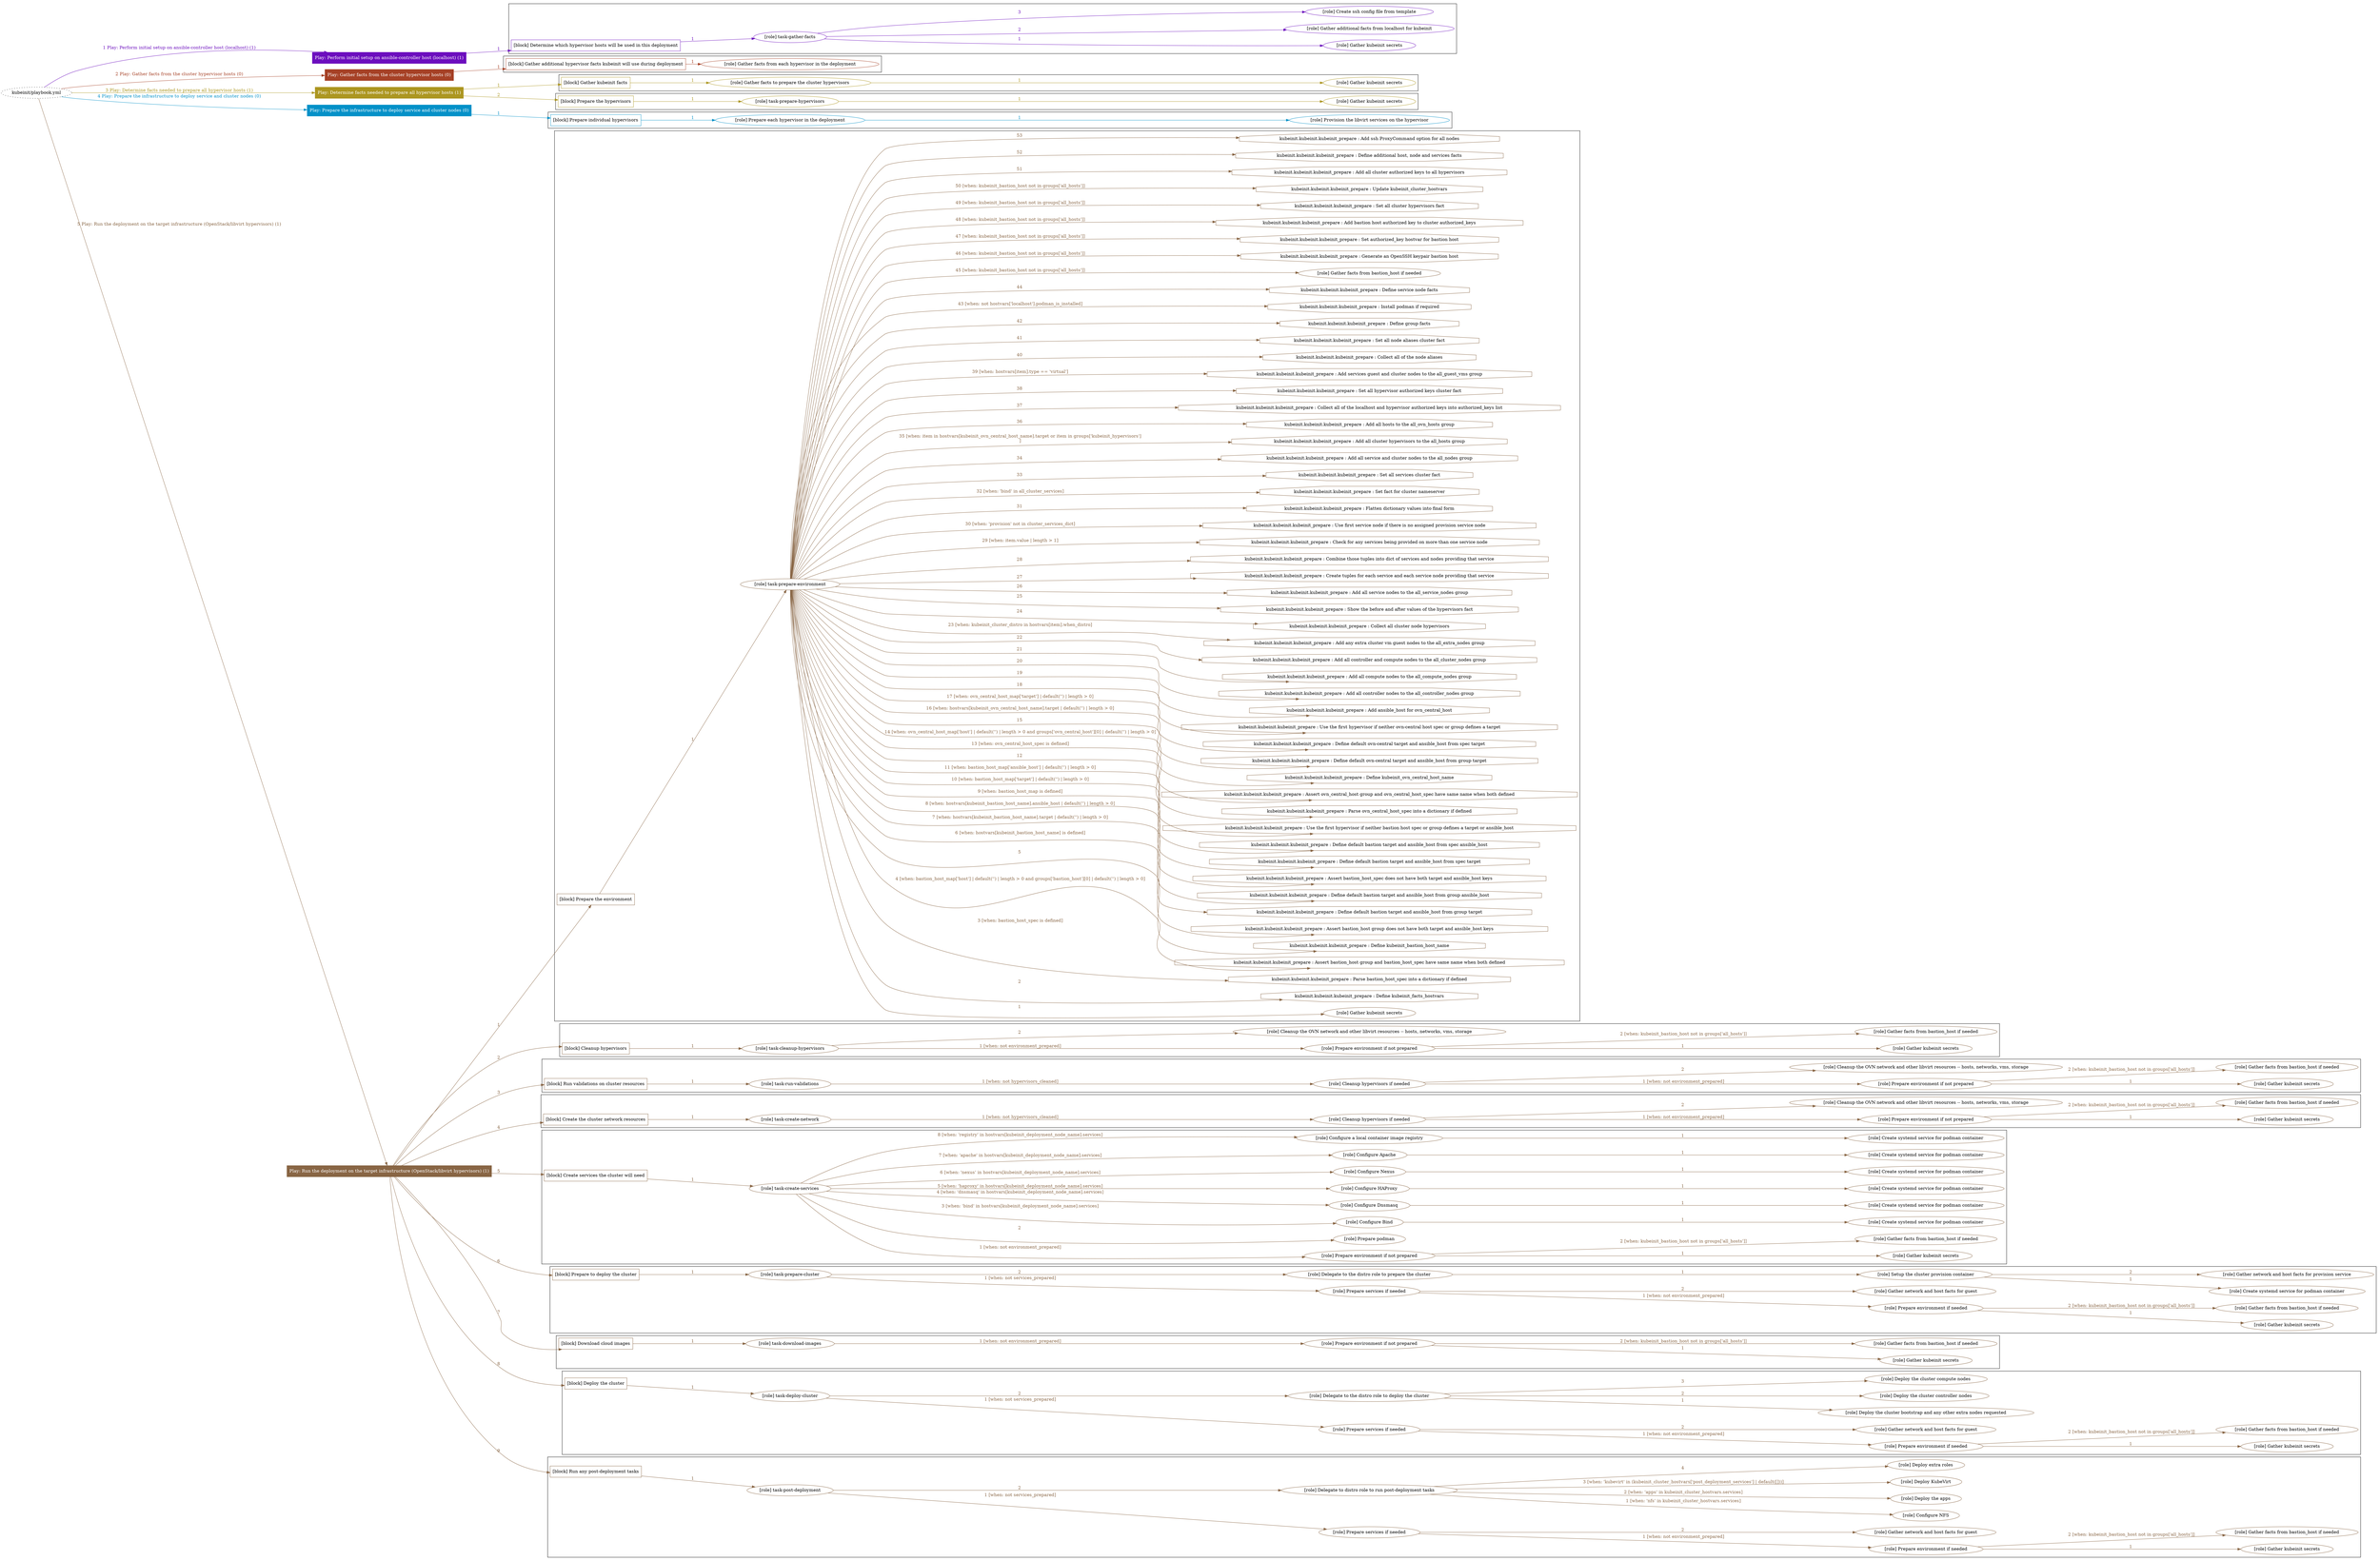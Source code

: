 digraph {
	graph [concentrate=true ordering=in rankdir=LR ratio=fill]
	edge [esep=5 sep=10]
	"kubeinit/playbook.yml" [URL="/home/runner/work/kubeinit/kubeinit/kubeinit/playbook.yml" id=playbook_91af706c style=dotted]
	"kubeinit/playbook.yml" -> play_bda53db2 [label="1 Play: Perform initial setup on ansible-controller host (localhost) (1)" color="#6c0ebe" fontcolor="#6c0ebe" id=edge_play_bda53db2 labeltooltip="1 Play: Perform initial setup on ansible-controller host (localhost) (1)" tooltip="1 Play: Perform initial setup on ansible-controller host (localhost) (1)"]
	subgraph "Play: Perform initial setup on ansible-controller host (localhost) (1)" {
		play_bda53db2 [label="Play: Perform initial setup on ansible-controller host (localhost) (1)" URL="/home/runner/work/kubeinit/kubeinit/kubeinit/playbook.yml" color="#6c0ebe" fontcolor="#ffffff" id=play_bda53db2 shape=box style=filled tooltip=localhost]
		play_bda53db2 -> block_955cb001 [label=1 color="#6c0ebe" fontcolor="#6c0ebe" id=edge_block_955cb001 labeltooltip=1 tooltip=1]
		subgraph cluster_block_955cb001 {
			block_955cb001 [label="[block] Determine which hypervisor hosts will be used in this deployment" URL="/home/runner/work/kubeinit/kubeinit/kubeinit/playbook.yml" color="#6c0ebe" id=block_955cb001 labeltooltip="Determine which hypervisor hosts will be used in this deployment" shape=box tooltip="Determine which hypervisor hosts will be used in this deployment"]
			block_955cb001 -> role_360573aa [label="1 " color="#6c0ebe" fontcolor="#6c0ebe" id=edge_role_360573aa labeltooltip="1 " tooltip="1 "]
			subgraph "task-gather-facts" {
				role_360573aa [label="[role] task-gather-facts" URL="/home/runner/work/kubeinit/kubeinit/kubeinit/playbook.yml" color="#6c0ebe" id=role_360573aa tooltip="task-gather-facts"]
				role_360573aa -> role_94444fa4 [label="1 " color="#6c0ebe" fontcolor="#6c0ebe" id=edge_role_94444fa4 labeltooltip="1 " tooltip="1 "]
				subgraph "Gather kubeinit secrets" {
					role_94444fa4 [label="[role] Gather kubeinit secrets" URL="/home/runner/.ansible/collections/ansible_collections/kubeinit/kubeinit/roles/kubeinit_prepare/tasks/build_hypervisors_group.yml" color="#6c0ebe" id=role_94444fa4 tooltip="Gather kubeinit secrets"]
				}
				role_360573aa -> role_6b53ee61 [label="2 " color="#6c0ebe" fontcolor="#6c0ebe" id=edge_role_6b53ee61 labeltooltip="2 " tooltip="2 "]
				subgraph "Gather additional facts from localhost for kubeinit" {
					role_6b53ee61 [label="[role] Gather additional facts from localhost for kubeinit" URL="/home/runner/.ansible/collections/ansible_collections/kubeinit/kubeinit/roles/kubeinit_prepare/tasks/build_hypervisors_group.yml" color="#6c0ebe" id=role_6b53ee61 tooltip="Gather additional facts from localhost for kubeinit"]
				}
				role_360573aa -> role_af5f5e9f [label="3 " color="#6c0ebe" fontcolor="#6c0ebe" id=edge_role_af5f5e9f labeltooltip="3 " tooltip="3 "]
				subgraph "Create ssh config file from template" {
					role_af5f5e9f [label="[role] Create ssh config file from template" URL="/home/runner/.ansible/collections/ansible_collections/kubeinit/kubeinit/roles/kubeinit_prepare/tasks/build_hypervisors_group.yml" color="#6c0ebe" id=role_af5f5e9f tooltip="Create ssh config file from template"]
				}
			}
		}
	}
	"kubeinit/playbook.yml" -> play_17eab4c3 [label="2 Play: Gather facts from the cluster hypervisor hosts (0)" color="#a64126" fontcolor="#a64126" id=edge_play_17eab4c3 labeltooltip="2 Play: Gather facts from the cluster hypervisor hosts (0)" tooltip="2 Play: Gather facts from the cluster hypervisor hosts (0)"]
	subgraph "Play: Gather facts from the cluster hypervisor hosts (0)" {
		play_17eab4c3 [label="Play: Gather facts from the cluster hypervisor hosts (0)" URL="/home/runner/work/kubeinit/kubeinit/kubeinit/playbook.yml" color="#a64126" fontcolor="#ffffff" id=play_17eab4c3 shape=box style=filled tooltip="Play: Gather facts from the cluster hypervisor hosts (0)"]
		play_17eab4c3 -> block_958ccda6 [label=1 color="#a64126" fontcolor="#a64126" id=edge_block_958ccda6 labeltooltip=1 tooltip=1]
		subgraph cluster_block_958ccda6 {
			block_958ccda6 [label="[block] Gather additional hypervisor facts kubeinit will use during deployment" URL="/home/runner/work/kubeinit/kubeinit/kubeinit/playbook.yml" color="#a64126" id=block_958ccda6 labeltooltip="Gather additional hypervisor facts kubeinit will use during deployment" shape=box tooltip="Gather additional hypervisor facts kubeinit will use during deployment"]
			block_958ccda6 -> role_7e063d02 [label="1 " color="#a64126" fontcolor="#a64126" id=edge_role_7e063d02 labeltooltip="1 " tooltip="1 "]
			subgraph "Gather facts from each hypervisor in the deployment" {
				role_7e063d02 [label="[role] Gather facts from each hypervisor in the deployment" URL="/home/runner/work/kubeinit/kubeinit/kubeinit/playbook.yml" color="#a64126" id=role_7e063d02 tooltip="Gather facts from each hypervisor in the deployment"]
			}
		}
	}
	"kubeinit/playbook.yml" -> play_03e86ff1 [label="3 Play: Determine facts needed to prepare all hypervisor hosts (1)" color="#ac9620" fontcolor="#ac9620" id=edge_play_03e86ff1 labeltooltip="3 Play: Determine facts needed to prepare all hypervisor hosts (1)" tooltip="3 Play: Determine facts needed to prepare all hypervisor hosts (1)"]
	subgraph "Play: Determine facts needed to prepare all hypervisor hosts (1)" {
		play_03e86ff1 [label="Play: Determine facts needed to prepare all hypervisor hosts (1)" URL="/home/runner/work/kubeinit/kubeinit/kubeinit/playbook.yml" color="#ac9620" fontcolor="#ffffff" id=play_03e86ff1 shape=box style=filled tooltip=localhost]
		play_03e86ff1 -> block_029338d3 [label=1 color="#ac9620" fontcolor="#ac9620" id=edge_block_029338d3 labeltooltip=1 tooltip=1]
		subgraph cluster_block_029338d3 {
			block_029338d3 [label="[block] Gather kubeinit facts" URL="/home/runner/work/kubeinit/kubeinit/kubeinit/playbook.yml" color="#ac9620" id=block_029338d3 labeltooltip="Gather kubeinit facts" shape=box tooltip="Gather kubeinit facts"]
			block_029338d3 -> role_9b2ff9df [label="1 " color="#ac9620" fontcolor="#ac9620" id=edge_role_9b2ff9df labeltooltip="1 " tooltip="1 "]
			subgraph "Gather facts to prepare the cluster hypervisors" {
				role_9b2ff9df [label="[role] Gather facts to prepare the cluster hypervisors" URL="/home/runner/work/kubeinit/kubeinit/kubeinit/playbook.yml" color="#ac9620" id=role_9b2ff9df tooltip="Gather facts to prepare the cluster hypervisors"]
				role_9b2ff9df -> role_2d4baa63 [label="1 " color="#ac9620" fontcolor="#ac9620" id=edge_role_2d4baa63 labeltooltip="1 " tooltip="1 "]
				subgraph "Gather kubeinit secrets" {
					role_2d4baa63 [label="[role] Gather kubeinit secrets" URL="/home/runner/.ansible/collections/ansible_collections/kubeinit/kubeinit/roles/kubeinit_prepare/tasks/gather_kubeinit_facts.yml" color="#ac9620" id=role_2d4baa63 tooltip="Gather kubeinit secrets"]
				}
			}
		}
		play_03e86ff1 -> block_b2f1ae56 [label=2 color="#ac9620" fontcolor="#ac9620" id=edge_block_b2f1ae56 labeltooltip=2 tooltip=2]
		subgraph cluster_block_b2f1ae56 {
			block_b2f1ae56 [label="[block] Prepare the hypervisors" URL="/home/runner/work/kubeinit/kubeinit/kubeinit/playbook.yml" color="#ac9620" id=block_b2f1ae56 labeltooltip="Prepare the hypervisors" shape=box tooltip="Prepare the hypervisors"]
			block_b2f1ae56 -> role_d7f527f7 [label="1 " color="#ac9620" fontcolor="#ac9620" id=edge_role_d7f527f7 labeltooltip="1 " tooltip="1 "]
			subgraph "task-prepare-hypervisors" {
				role_d7f527f7 [label="[role] task-prepare-hypervisors" URL="/home/runner/work/kubeinit/kubeinit/kubeinit/playbook.yml" color="#ac9620" id=role_d7f527f7 tooltip="task-prepare-hypervisors"]
				role_d7f527f7 -> role_3a10ef1f [label="1 " color="#ac9620" fontcolor="#ac9620" id=edge_role_3a10ef1f labeltooltip="1 " tooltip="1 "]
				subgraph "Gather kubeinit secrets" {
					role_3a10ef1f [label="[role] Gather kubeinit secrets" URL="/home/runner/.ansible/collections/ansible_collections/kubeinit/kubeinit/roles/kubeinit_prepare/tasks/gather_kubeinit_facts.yml" color="#ac9620" id=role_3a10ef1f tooltip="Gather kubeinit secrets"]
				}
			}
		}
	}
	"kubeinit/playbook.yml" -> play_18d1e305 [label="4 Play: Prepare the infrastructure to deploy service and cluster nodes (0)" color="#0491c8" fontcolor="#0491c8" id=edge_play_18d1e305 labeltooltip="4 Play: Prepare the infrastructure to deploy service and cluster nodes (0)" tooltip="4 Play: Prepare the infrastructure to deploy service and cluster nodes (0)"]
	subgraph "Play: Prepare the infrastructure to deploy service and cluster nodes (0)" {
		play_18d1e305 [label="Play: Prepare the infrastructure to deploy service and cluster nodes (0)" URL="/home/runner/work/kubeinit/kubeinit/kubeinit/playbook.yml" color="#0491c8" fontcolor="#ffffff" id=play_18d1e305 shape=box style=filled tooltip="Play: Prepare the infrastructure to deploy service and cluster nodes (0)"]
		play_18d1e305 -> block_02331947 [label=1 color="#0491c8" fontcolor="#0491c8" id=edge_block_02331947 labeltooltip=1 tooltip=1]
		subgraph cluster_block_02331947 {
			block_02331947 [label="[block] Prepare individual hypervisors" URL="/home/runner/work/kubeinit/kubeinit/kubeinit/playbook.yml" color="#0491c8" id=block_02331947 labeltooltip="Prepare individual hypervisors" shape=box tooltip="Prepare individual hypervisors"]
			block_02331947 -> role_0faa3f63 [label="1 " color="#0491c8" fontcolor="#0491c8" id=edge_role_0faa3f63 labeltooltip="1 " tooltip="1 "]
			subgraph "Prepare each hypervisor in the deployment" {
				role_0faa3f63 [label="[role] Prepare each hypervisor in the deployment" URL="/home/runner/work/kubeinit/kubeinit/kubeinit/playbook.yml" color="#0491c8" id=role_0faa3f63 tooltip="Prepare each hypervisor in the deployment"]
				role_0faa3f63 -> role_1dc8d665 [label="1 " color="#0491c8" fontcolor="#0491c8" id=edge_role_1dc8d665 labeltooltip="1 " tooltip="1 "]
				subgraph "Provision the libvirt services on the hypervisor" {
					role_1dc8d665 [label="[role] Provision the libvirt services on the hypervisor" URL="/home/runner/.ansible/collections/ansible_collections/kubeinit/kubeinit/roles/kubeinit_prepare/tasks/prepare_hypervisor.yml" color="#0491c8" id=role_1dc8d665 tooltip="Provision the libvirt services on the hypervisor"]
				}
			}
		}
	}
	"kubeinit/playbook.yml" -> play_a91eecb0 [label="5 Play: Run the deployment on the target infrastructure (OpenStack/libvirt hypervisors) (1)" color="#886544" fontcolor="#886544" id=edge_play_a91eecb0 labeltooltip="5 Play: Run the deployment on the target infrastructure (OpenStack/libvirt hypervisors) (1)" tooltip="5 Play: Run the deployment on the target infrastructure (OpenStack/libvirt hypervisors) (1)"]
	subgraph "Play: Run the deployment on the target infrastructure (OpenStack/libvirt hypervisors) (1)" {
		play_a91eecb0 [label="Play: Run the deployment on the target infrastructure (OpenStack/libvirt hypervisors) (1)" URL="/home/runner/work/kubeinit/kubeinit/kubeinit/playbook.yml" color="#886544" fontcolor="#ffffff" id=play_a91eecb0 shape=box style=filled tooltip=localhost]
		play_a91eecb0 -> block_1092aa18 [label=1 color="#886544" fontcolor="#886544" id=edge_block_1092aa18 labeltooltip=1 tooltip=1]
		subgraph cluster_block_1092aa18 {
			block_1092aa18 [label="[block] Prepare the environment" URL="/home/runner/work/kubeinit/kubeinit/kubeinit/playbook.yml" color="#886544" id=block_1092aa18 labeltooltip="Prepare the environment" shape=box tooltip="Prepare the environment"]
			block_1092aa18 -> role_43ec70ad [label="1 " color="#886544" fontcolor="#886544" id=edge_role_43ec70ad labeltooltip="1 " tooltip="1 "]
			subgraph "task-prepare-environment" {
				role_43ec70ad [label="[role] task-prepare-environment" URL="/home/runner/work/kubeinit/kubeinit/kubeinit/playbook.yml" color="#886544" id=role_43ec70ad tooltip="task-prepare-environment"]
				role_43ec70ad -> role_2046dc23 [label="1 " color="#886544" fontcolor="#886544" id=edge_role_2046dc23 labeltooltip="1 " tooltip="1 "]
				subgraph "Gather kubeinit secrets" {
					role_2046dc23 [label="[role] Gather kubeinit secrets" URL="/home/runner/.ansible/collections/ansible_collections/kubeinit/kubeinit/roles/kubeinit_prepare/tasks/gather_kubeinit_facts.yml" color="#886544" id=role_2046dc23 tooltip="Gather kubeinit secrets"]
				}
				task_8e800e5b [label="kubeinit.kubeinit.kubeinit_prepare : Define kubeinit_facts_hostvars" URL="/home/runner/.ansible/collections/ansible_collections/kubeinit/kubeinit/roles/kubeinit_prepare/tasks/main.yml" color="#886544" id=task_8e800e5b shape=octagon tooltip="kubeinit.kubeinit.kubeinit_prepare : Define kubeinit_facts_hostvars"]
				role_43ec70ad -> task_8e800e5b [label="2 " color="#886544" fontcolor="#886544" id=edge_task_8e800e5b labeltooltip="2 " tooltip="2 "]
				task_96794a2e [label="kubeinit.kubeinit.kubeinit_prepare : Parse bastion_host_spec into a dictionary if defined" URL="/home/runner/.ansible/collections/ansible_collections/kubeinit/kubeinit/roles/kubeinit_prepare/tasks/main.yml" color="#886544" id=task_96794a2e shape=octagon tooltip="kubeinit.kubeinit.kubeinit_prepare : Parse bastion_host_spec into a dictionary if defined"]
				role_43ec70ad -> task_96794a2e [label="3 [when: bastion_host_spec is defined]" color="#886544" fontcolor="#886544" id=edge_task_96794a2e labeltooltip="3 [when: bastion_host_spec is defined]" tooltip="3 [when: bastion_host_spec is defined]"]
				task_3d1c6ab9 [label="kubeinit.kubeinit.kubeinit_prepare : Assert bastion_host group and bastion_host_spec have same name when both defined" URL="/home/runner/.ansible/collections/ansible_collections/kubeinit/kubeinit/roles/kubeinit_prepare/tasks/main.yml" color="#886544" id=task_3d1c6ab9 shape=octagon tooltip="kubeinit.kubeinit.kubeinit_prepare : Assert bastion_host group and bastion_host_spec have same name when both defined"]
				role_43ec70ad -> task_3d1c6ab9 [label="4 [when: bastion_host_map['host'] | default('') | length > 0 and groups['bastion_host'][0] | default('') | length > 0]" color="#886544" fontcolor="#886544" id=edge_task_3d1c6ab9 labeltooltip="4 [when: bastion_host_map['host'] | default('') | length > 0 and groups['bastion_host'][0] | default('') | length > 0]" tooltip="4 [when: bastion_host_map['host'] | default('') | length > 0 and groups['bastion_host'][0] | default('') | length > 0]"]
				task_5537b967 [label="kubeinit.kubeinit.kubeinit_prepare : Define kubeinit_bastion_host_name" URL="/home/runner/.ansible/collections/ansible_collections/kubeinit/kubeinit/roles/kubeinit_prepare/tasks/main.yml" color="#886544" id=task_5537b967 shape=octagon tooltip="kubeinit.kubeinit.kubeinit_prepare : Define kubeinit_bastion_host_name"]
				role_43ec70ad -> task_5537b967 [label="5 " color="#886544" fontcolor="#886544" id=edge_task_5537b967 labeltooltip="5 " tooltip="5 "]
				task_0c520f62 [label="kubeinit.kubeinit.kubeinit_prepare : Assert bastion_host group does not have both target and ansible_host keys" URL="/home/runner/.ansible/collections/ansible_collections/kubeinit/kubeinit/roles/kubeinit_prepare/tasks/main.yml" color="#886544" id=task_0c520f62 shape=octagon tooltip="kubeinit.kubeinit.kubeinit_prepare : Assert bastion_host group does not have both target and ansible_host keys"]
				role_43ec70ad -> task_0c520f62 [label="6 [when: hostvars[kubeinit_bastion_host_name] is defined]" color="#886544" fontcolor="#886544" id=edge_task_0c520f62 labeltooltip="6 [when: hostvars[kubeinit_bastion_host_name] is defined]" tooltip="6 [when: hostvars[kubeinit_bastion_host_name] is defined]"]
				task_892b3309 [label="kubeinit.kubeinit.kubeinit_prepare : Define default bastion target and ansible_host from group target" URL="/home/runner/.ansible/collections/ansible_collections/kubeinit/kubeinit/roles/kubeinit_prepare/tasks/main.yml" color="#886544" id=task_892b3309 shape=octagon tooltip="kubeinit.kubeinit.kubeinit_prepare : Define default bastion target and ansible_host from group target"]
				role_43ec70ad -> task_892b3309 [label="7 [when: hostvars[kubeinit_bastion_host_name].target | default('') | length > 0]" color="#886544" fontcolor="#886544" id=edge_task_892b3309 labeltooltip="7 [when: hostvars[kubeinit_bastion_host_name].target | default('') | length > 0]" tooltip="7 [when: hostvars[kubeinit_bastion_host_name].target | default('') | length > 0]"]
				task_5c1c9e13 [label="kubeinit.kubeinit.kubeinit_prepare : Define default bastion target and ansible_host from group ansible_host" URL="/home/runner/.ansible/collections/ansible_collections/kubeinit/kubeinit/roles/kubeinit_prepare/tasks/main.yml" color="#886544" id=task_5c1c9e13 shape=octagon tooltip="kubeinit.kubeinit.kubeinit_prepare : Define default bastion target and ansible_host from group ansible_host"]
				role_43ec70ad -> task_5c1c9e13 [label="8 [when: hostvars[kubeinit_bastion_host_name].ansible_host | default('') | length > 0]" color="#886544" fontcolor="#886544" id=edge_task_5c1c9e13 labeltooltip="8 [when: hostvars[kubeinit_bastion_host_name].ansible_host | default('') | length > 0]" tooltip="8 [when: hostvars[kubeinit_bastion_host_name].ansible_host | default('') | length > 0]"]
				task_55112c5c [label="kubeinit.kubeinit.kubeinit_prepare : Assert bastion_host_spec does not have both target and ansible_host keys" URL="/home/runner/.ansible/collections/ansible_collections/kubeinit/kubeinit/roles/kubeinit_prepare/tasks/main.yml" color="#886544" id=task_55112c5c shape=octagon tooltip="kubeinit.kubeinit.kubeinit_prepare : Assert bastion_host_spec does not have both target and ansible_host keys"]
				role_43ec70ad -> task_55112c5c [label="9 [when: bastion_host_map is defined]" color="#886544" fontcolor="#886544" id=edge_task_55112c5c labeltooltip="9 [when: bastion_host_map is defined]" tooltip="9 [when: bastion_host_map is defined]"]
				task_03add43c [label="kubeinit.kubeinit.kubeinit_prepare : Define default bastion target and ansible_host from spec target" URL="/home/runner/.ansible/collections/ansible_collections/kubeinit/kubeinit/roles/kubeinit_prepare/tasks/main.yml" color="#886544" id=task_03add43c shape=octagon tooltip="kubeinit.kubeinit.kubeinit_prepare : Define default bastion target and ansible_host from spec target"]
				role_43ec70ad -> task_03add43c [label="10 [when: bastion_host_map['target'] | default('') | length > 0]" color="#886544" fontcolor="#886544" id=edge_task_03add43c labeltooltip="10 [when: bastion_host_map['target'] | default('') | length > 0]" tooltip="10 [when: bastion_host_map['target'] | default('') | length > 0]"]
				task_2f90d521 [label="kubeinit.kubeinit.kubeinit_prepare : Define default bastion target and ansible_host from spec ansible_host" URL="/home/runner/.ansible/collections/ansible_collections/kubeinit/kubeinit/roles/kubeinit_prepare/tasks/main.yml" color="#886544" id=task_2f90d521 shape=octagon tooltip="kubeinit.kubeinit.kubeinit_prepare : Define default bastion target and ansible_host from spec ansible_host"]
				role_43ec70ad -> task_2f90d521 [label="11 [when: bastion_host_map['ansible_host'] | default('') | length > 0]" color="#886544" fontcolor="#886544" id=edge_task_2f90d521 labeltooltip="11 [when: bastion_host_map['ansible_host'] | default('') | length > 0]" tooltip="11 [when: bastion_host_map['ansible_host'] | default('') | length > 0]"]
				task_abca66b5 [label="kubeinit.kubeinit.kubeinit_prepare : Use the first hypervisor if neither bastion host spec or group defines a target or ansible_host" URL="/home/runner/.ansible/collections/ansible_collections/kubeinit/kubeinit/roles/kubeinit_prepare/tasks/main.yml" color="#886544" id=task_abca66b5 shape=octagon tooltip="kubeinit.kubeinit.kubeinit_prepare : Use the first hypervisor if neither bastion host spec or group defines a target or ansible_host"]
				role_43ec70ad -> task_abca66b5 [label="12 " color="#886544" fontcolor="#886544" id=edge_task_abca66b5 labeltooltip="12 " tooltip="12 "]
				task_2d861f29 [label="kubeinit.kubeinit.kubeinit_prepare : Parse ovn_central_host_spec into a dictionary if defined" URL="/home/runner/.ansible/collections/ansible_collections/kubeinit/kubeinit/roles/kubeinit_prepare/tasks/main.yml" color="#886544" id=task_2d861f29 shape=octagon tooltip="kubeinit.kubeinit.kubeinit_prepare : Parse ovn_central_host_spec into a dictionary if defined"]
				role_43ec70ad -> task_2d861f29 [label="13 [when: ovn_central_host_spec is defined]" color="#886544" fontcolor="#886544" id=edge_task_2d861f29 labeltooltip="13 [when: ovn_central_host_spec is defined]" tooltip="13 [when: ovn_central_host_spec is defined]"]
				task_a45cae7a [label="kubeinit.kubeinit.kubeinit_prepare : Assert ovn_central_host group and ovn_central_host_spec have same name when both defined" URL="/home/runner/.ansible/collections/ansible_collections/kubeinit/kubeinit/roles/kubeinit_prepare/tasks/main.yml" color="#886544" id=task_a45cae7a shape=octagon tooltip="kubeinit.kubeinit.kubeinit_prepare : Assert ovn_central_host group and ovn_central_host_spec have same name when both defined"]
				role_43ec70ad -> task_a45cae7a [label="14 [when: ovn_central_host_map['host'] | default('') | length > 0 and groups['ovn_central_host'][0] | default('') | length > 0]" color="#886544" fontcolor="#886544" id=edge_task_a45cae7a labeltooltip="14 [when: ovn_central_host_map['host'] | default('') | length > 0 and groups['ovn_central_host'][0] | default('') | length > 0]" tooltip="14 [when: ovn_central_host_map['host'] | default('') | length > 0 and groups['ovn_central_host'][0] | default('') | length > 0]"]
				task_03148b64 [label="kubeinit.kubeinit.kubeinit_prepare : Define kubeinit_ovn_central_host_name" URL="/home/runner/.ansible/collections/ansible_collections/kubeinit/kubeinit/roles/kubeinit_prepare/tasks/main.yml" color="#886544" id=task_03148b64 shape=octagon tooltip="kubeinit.kubeinit.kubeinit_prepare : Define kubeinit_ovn_central_host_name"]
				role_43ec70ad -> task_03148b64 [label="15 " color="#886544" fontcolor="#886544" id=edge_task_03148b64 labeltooltip="15 " tooltip="15 "]
				task_3122f05d [label="kubeinit.kubeinit.kubeinit_prepare : Define default ovn-central target and ansible_host from group target" URL="/home/runner/.ansible/collections/ansible_collections/kubeinit/kubeinit/roles/kubeinit_prepare/tasks/main.yml" color="#886544" id=task_3122f05d shape=octagon tooltip="kubeinit.kubeinit.kubeinit_prepare : Define default ovn-central target and ansible_host from group target"]
				role_43ec70ad -> task_3122f05d [label="16 [when: hostvars[kubeinit_ovn_central_host_name].target | default('') | length > 0]" color="#886544" fontcolor="#886544" id=edge_task_3122f05d labeltooltip="16 [when: hostvars[kubeinit_ovn_central_host_name].target | default('') | length > 0]" tooltip="16 [when: hostvars[kubeinit_ovn_central_host_name].target | default('') | length > 0]"]
				task_fbb670a2 [label="kubeinit.kubeinit.kubeinit_prepare : Define default ovn-central target and ansible_host from spec target" URL="/home/runner/.ansible/collections/ansible_collections/kubeinit/kubeinit/roles/kubeinit_prepare/tasks/main.yml" color="#886544" id=task_fbb670a2 shape=octagon tooltip="kubeinit.kubeinit.kubeinit_prepare : Define default ovn-central target and ansible_host from spec target"]
				role_43ec70ad -> task_fbb670a2 [label="17 [when: ovn_central_host_map['target'] | default('') | length > 0]" color="#886544" fontcolor="#886544" id=edge_task_fbb670a2 labeltooltip="17 [when: ovn_central_host_map['target'] | default('') | length > 0]" tooltip="17 [when: ovn_central_host_map['target'] | default('') | length > 0]"]
				task_74cbf19d [label="kubeinit.kubeinit.kubeinit_prepare : Use the first hypervisor if neither ovn-central host spec or group defines a target" URL="/home/runner/.ansible/collections/ansible_collections/kubeinit/kubeinit/roles/kubeinit_prepare/tasks/main.yml" color="#886544" id=task_74cbf19d shape=octagon tooltip="kubeinit.kubeinit.kubeinit_prepare : Use the first hypervisor if neither ovn-central host spec or group defines a target"]
				role_43ec70ad -> task_74cbf19d [label="18 " color="#886544" fontcolor="#886544" id=edge_task_74cbf19d labeltooltip="18 " tooltip="18 "]
				task_a0ff93b5 [label="kubeinit.kubeinit.kubeinit_prepare : Add ansible_host for ovn_central_host" URL="/home/runner/.ansible/collections/ansible_collections/kubeinit/kubeinit/roles/kubeinit_prepare/tasks/main.yml" color="#886544" id=task_a0ff93b5 shape=octagon tooltip="kubeinit.kubeinit.kubeinit_prepare : Add ansible_host for ovn_central_host"]
				role_43ec70ad -> task_a0ff93b5 [label="19 " color="#886544" fontcolor="#886544" id=edge_task_a0ff93b5 labeltooltip="19 " tooltip="19 "]
				task_44c0d4d6 [label="kubeinit.kubeinit.kubeinit_prepare : Add all controller nodes to the all_controller_nodes group" URL="/home/runner/.ansible/collections/ansible_collections/kubeinit/kubeinit/roles/kubeinit_prepare/tasks/prepare_groups.yml" color="#886544" id=task_44c0d4d6 shape=octagon tooltip="kubeinit.kubeinit.kubeinit_prepare : Add all controller nodes to the all_controller_nodes group"]
				role_43ec70ad -> task_44c0d4d6 [label="20 " color="#886544" fontcolor="#886544" id=edge_task_44c0d4d6 labeltooltip="20 " tooltip="20 "]
				task_26eedb9e [label="kubeinit.kubeinit.kubeinit_prepare : Add all compute nodes to the all_compute_nodes group" URL="/home/runner/.ansible/collections/ansible_collections/kubeinit/kubeinit/roles/kubeinit_prepare/tasks/prepare_groups.yml" color="#886544" id=task_26eedb9e shape=octagon tooltip="kubeinit.kubeinit.kubeinit_prepare : Add all compute nodes to the all_compute_nodes group"]
				role_43ec70ad -> task_26eedb9e [label="21 " color="#886544" fontcolor="#886544" id=edge_task_26eedb9e labeltooltip="21 " tooltip="21 "]
				task_a05c7bce [label="kubeinit.kubeinit.kubeinit_prepare : Add all controller and compute nodes to the all_cluster_nodes group" URL="/home/runner/.ansible/collections/ansible_collections/kubeinit/kubeinit/roles/kubeinit_prepare/tasks/prepare_groups.yml" color="#886544" id=task_a05c7bce shape=octagon tooltip="kubeinit.kubeinit.kubeinit_prepare : Add all controller and compute nodes to the all_cluster_nodes group"]
				role_43ec70ad -> task_a05c7bce [label="22 " color="#886544" fontcolor="#886544" id=edge_task_a05c7bce labeltooltip="22 " tooltip="22 "]
				task_f78df4ec [label="kubeinit.kubeinit.kubeinit_prepare : Add any extra cluster vm guest nodes to the all_extra_nodes group" URL="/home/runner/.ansible/collections/ansible_collections/kubeinit/kubeinit/roles/kubeinit_prepare/tasks/prepare_groups.yml" color="#886544" id=task_f78df4ec shape=octagon tooltip="kubeinit.kubeinit.kubeinit_prepare : Add any extra cluster vm guest nodes to the all_extra_nodes group"]
				role_43ec70ad -> task_f78df4ec [label="23 [when: kubeinit_cluster_distro in hostvars[item].when_distro]" color="#886544" fontcolor="#886544" id=edge_task_f78df4ec labeltooltip="23 [when: kubeinit_cluster_distro in hostvars[item].when_distro]" tooltip="23 [when: kubeinit_cluster_distro in hostvars[item].when_distro]"]
				task_3bcbfcc3 [label="kubeinit.kubeinit.kubeinit_prepare : Collect all cluster node hypervisors" URL="/home/runner/.ansible/collections/ansible_collections/kubeinit/kubeinit/roles/kubeinit_prepare/tasks/prepare_groups.yml" color="#886544" id=task_3bcbfcc3 shape=octagon tooltip="kubeinit.kubeinit.kubeinit_prepare : Collect all cluster node hypervisors"]
				role_43ec70ad -> task_3bcbfcc3 [label="24 " color="#886544" fontcolor="#886544" id=edge_task_3bcbfcc3 labeltooltip="24 " tooltip="24 "]
				task_c9f8880f [label="kubeinit.kubeinit.kubeinit_prepare : Show the before and after values of the hypervisors fact" URL="/home/runner/.ansible/collections/ansible_collections/kubeinit/kubeinit/roles/kubeinit_prepare/tasks/prepare_groups.yml" color="#886544" id=task_c9f8880f shape=octagon tooltip="kubeinit.kubeinit.kubeinit_prepare : Show the before and after values of the hypervisors fact"]
				role_43ec70ad -> task_c9f8880f [label="25 " color="#886544" fontcolor="#886544" id=edge_task_c9f8880f labeltooltip="25 " tooltip="25 "]
				task_e8c297e1 [label="kubeinit.kubeinit.kubeinit_prepare : Add all service nodes to the all_service_nodes group" URL="/home/runner/.ansible/collections/ansible_collections/kubeinit/kubeinit/roles/kubeinit_prepare/tasks/prepare_groups.yml" color="#886544" id=task_e8c297e1 shape=octagon tooltip="kubeinit.kubeinit.kubeinit_prepare : Add all service nodes to the all_service_nodes group"]
				role_43ec70ad -> task_e8c297e1 [label="26 " color="#886544" fontcolor="#886544" id=edge_task_e8c297e1 labeltooltip="26 " tooltip="26 "]
				task_9b561b0a [label="kubeinit.kubeinit.kubeinit_prepare : Create tuples for each service and each service node providing that service" URL="/home/runner/.ansible/collections/ansible_collections/kubeinit/kubeinit/roles/kubeinit_prepare/tasks/prepare_groups.yml" color="#886544" id=task_9b561b0a shape=octagon tooltip="kubeinit.kubeinit.kubeinit_prepare : Create tuples for each service and each service node providing that service"]
				role_43ec70ad -> task_9b561b0a [label="27 " color="#886544" fontcolor="#886544" id=edge_task_9b561b0a labeltooltip="27 " tooltip="27 "]
				task_d66a1f7a [label="kubeinit.kubeinit.kubeinit_prepare : Combine those tuples into dict of services and nodes providing that service" URL="/home/runner/.ansible/collections/ansible_collections/kubeinit/kubeinit/roles/kubeinit_prepare/tasks/prepare_groups.yml" color="#886544" id=task_d66a1f7a shape=octagon tooltip="kubeinit.kubeinit.kubeinit_prepare : Combine those tuples into dict of services and nodes providing that service"]
				role_43ec70ad -> task_d66a1f7a [label="28 " color="#886544" fontcolor="#886544" id=edge_task_d66a1f7a labeltooltip="28 " tooltip="28 "]
				task_91f04fcf [label="kubeinit.kubeinit.kubeinit_prepare : Check for any services being provided on more than one service node" URL="/home/runner/.ansible/collections/ansible_collections/kubeinit/kubeinit/roles/kubeinit_prepare/tasks/prepare_groups.yml" color="#886544" id=task_91f04fcf shape=octagon tooltip="kubeinit.kubeinit.kubeinit_prepare : Check for any services being provided on more than one service node"]
				role_43ec70ad -> task_91f04fcf [label="29 [when: item.value | length > 1]" color="#886544" fontcolor="#886544" id=edge_task_91f04fcf labeltooltip="29 [when: item.value | length > 1]" tooltip="29 [when: item.value | length > 1]"]
				task_fb766e46 [label="kubeinit.kubeinit.kubeinit_prepare : Use first service node if there is no assigned provision service node" URL="/home/runner/.ansible/collections/ansible_collections/kubeinit/kubeinit/roles/kubeinit_prepare/tasks/prepare_groups.yml" color="#886544" id=task_fb766e46 shape=octagon tooltip="kubeinit.kubeinit.kubeinit_prepare : Use first service node if there is no assigned provision service node"]
				role_43ec70ad -> task_fb766e46 [label="30 [when: 'provision' not in cluster_services_dict]" color="#886544" fontcolor="#886544" id=edge_task_fb766e46 labeltooltip="30 [when: 'provision' not in cluster_services_dict]" tooltip="30 [when: 'provision' not in cluster_services_dict]"]
				task_cf8051a2 [label="kubeinit.kubeinit.kubeinit_prepare : Flatten dictionary values into final form" URL="/home/runner/.ansible/collections/ansible_collections/kubeinit/kubeinit/roles/kubeinit_prepare/tasks/prepare_groups.yml" color="#886544" id=task_cf8051a2 shape=octagon tooltip="kubeinit.kubeinit.kubeinit_prepare : Flatten dictionary values into final form"]
				role_43ec70ad -> task_cf8051a2 [label="31 " color="#886544" fontcolor="#886544" id=edge_task_cf8051a2 labeltooltip="31 " tooltip="31 "]
				task_86029fa4 [label="kubeinit.kubeinit.kubeinit_prepare : Set fact for cluster nameserver" URL="/home/runner/.ansible/collections/ansible_collections/kubeinit/kubeinit/roles/kubeinit_prepare/tasks/prepare_groups.yml" color="#886544" id=task_86029fa4 shape=octagon tooltip="kubeinit.kubeinit.kubeinit_prepare : Set fact for cluster nameserver"]
				role_43ec70ad -> task_86029fa4 [label="32 [when: 'bind' in all_cluster_services]" color="#886544" fontcolor="#886544" id=edge_task_86029fa4 labeltooltip="32 [when: 'bind' in all_cluster_services]" tooltip="32 [when: 'bind' in all_cluster_services]"]
				task_aadfd1b9 [label="kubeinit.kubeinit.kubeinit_prepare : Set all services cluster fact" URL="/home/runner/.ansible/collections/ansible_collections/kubeinit/kubeinit/roles/kubeinit_prepare/tasks/prepare_groups.yml" color="#886544" id=task_aadfd1b9 shape=octagon tooltip="kubeinit.kubeinit.kubeinit_prepare : Set all services cluster fact"]
				role_43ec70ad -> task_aadfd1b9 [label="33 " color="#886544" fontcolor="#886544" id=edge_task_aadfd1b9 labeltooltip="33 " tooltip="33 "]
				task_1b7d6f1b [label="kubeinit.kubeinit.kubeinit_prepare : Add all service and cluster nodes to the all_nodes group" URL="/home/runner/.ansible/collections/ansible_collections/kubeinit/kubeinit/roles/kubeinit_prepare/tasks/prepare_groups.yml" color="#886544" id=task_1b7d6f1b shape=octagon tooltip="kubeinit.kubeinit.kubeinit_prepare : Add all service and cluster nodes to the all_nodes group"]
				role_43ec70ad -> task_1b7d6f1b [label="34 " color="#886544" fontcolor="#886544" id=edge_task_1b7d6f1b labeltooltip="34 " tooltip="34 "]
				task_70886166 [label="kubeinit.kubeinit.kubeinit_prepare : Add all cluster hypervisors to the all_hosts group" URL="/home/runner/.ansible/collections/ansible_collections/kubeinit/kubeinit/roles/kubeinit_prepare/tasks/prepare_groups.yml" color="#886544" id=task_70886166 shape=octagon tooltip="kubeinit.kubeinit.kubeinit_prepare : Add all cluster hypervisors to the all_hosts group"]
				role_43ec70ad -> task_70886166 [label="35 [when: item in hostvars[kubeinit_ovn_central_host_name].target or item in groups['kubeinit_hypervisors']
]" color="#886544" fontcolor="#886544" id=edge_task_70886166 labeltooltip="35 [when: item in hostvars[kubeinit_ovn_central_host_name].target or item in groups['kubeinit_hypervisors']
]" tooltip="35 [when: item in hostvars[kubeinit_ovn_central_host_name].target or item in groups['kubeinit_hypervisors']
]"]
				task_9d658d9c [label="kubeinit.kubeinit.kubeinit_prepare : Add all hosts to the all_ovn_hosts group" URL="/home/runner/.ansible/collections/ansible_collections/kubeinit/kubeinit/roles/kubeinit_prepare/tasks/prepare_groups.yml" color="#886544" id=task_9d658d9c shape=octagon tooltip="kubeinit.kubeinit.kubeinit_prepare : Add all hosts to the all_ovn_hosts group"]
				role_43ec70ad -> task_9d658d9c [label="36 " color="#886544" fontcolor="#886544" id=edge_task_9d658d9c labeltooltip="36 " tooltip="36 "]
				task_e5bafd69 [label="kubeinit.kubeinit.kubeinit_prepare : Collect all of the localhost and hypervisor authorized keys into authorized_keys list" URL="/home/runner/.ansible/collections/ansible_collections/kubeinit/kubeinit/roles/kubeinit_prepare/tasks/prepare_groups.yml" color="#886544" id=task_e5bafd69 shape=octagon tooltip="kubeinit.kubeinit.kubeinit_prepare : Collect all of the localhost and hypervisor authorized keys into authorized_keys list"]
				role_43ec70ad -> task_e5bafd69 [label="37 " color="#886544" fontcolor="#886544" id=edge_task_e5bafd69 labeltooltip="37 " tooltip="37 "]
				task_4f51933f [label="kubeinit.kubeinit.kubeinit_prepare : Set all hypervisor authorized keys cluster fact" URL="/home/runner/.ansible/collections/ansible_collections/kubeinit/kubeinit/roles/kubeinit_prepare/tasks/prepare_groups.yml" color="#886544" id=task_4f51933f shape=octagon tooltip="kubeinit.kubeinit.kubeinit_prepare : Set all hypervisor authorized keys cluster fact"]
				role_43ec70ad -> task_4f51933f [label="38 " color="#886544" fontcolor="#886544" id=edge_task_4f51933f labeltooltip="38 " tooltip="38 "]
				task_533f46cd [label="kubeinit.kubeinit.kubeinit_prepare : Add services guest and cluster nodes to the all_guest_vms group" URL="/home/runner/.ansible/collections/ansible_collections/kubeinit/kubeinit/roles/kubeinit_prepare/tasks/prepare_groups.yml" color="#886544" id=task_533f46cd shape=octagon tooltip="kubeinit.kubeinit.kubeinit_prepare : Add services guest and cluster nodes to the all_guest_vms group"]
				role_43ec70ad -> task_533f46cd [label="39 [when: hostvars[item].type == 'virtual']" color="#886544" fontcolor="#886544" id=edge_task_533f46cd labeltooltip="39 [when: hostvars[item].type == 'virtual']" tooltip="39 [when: hostvars[item].type == 'virtual']"]
				task_cb90fa74 [label="kubeinit.kubeinit.kubeinit_prepare : Collect all of the node aliases" URL="/home/runner/.ansible/collections/ansible_collections/kubeinit/kubeinit/roles/kubeinit_prepare/tasks/prepare_groups.yml" color="#886544" id=task_cb90fa74 shape=octagon tooltip="kubeinit.kubeinit.kubeinit_prepare : Collect all of the node aliases"]
				role_43ec70ad -> task_cb90fa74 [label="40 " color="#886544" fontcolor="#886544" id=edge_task_cb90fa74 labeltooltip="40 " tooltip="40 "]
				task_5cab176f [label="kubeinit.kubeinit.kubeinit_prepare : Set all node aliases cluster fact" URL="/home/runner/.ansible/collections/ansible_collections/kubeinit/kubeinit/roles/kubeinit_prepare/tasks/prepare_groups.yml" color="#886544" id=task_5cab176f shape=octagon tooltip="kubeinit.kubeinit.kubeinit_prepare : Set all node aliases cluster fact"]
				role_43ec70ad -> task_5cab176f [label="41 " color="#886544" fontcolor="#886544" id=edge_task_5cab176f labeltooltip="41 " tooltip="41 "]
				task_7d660fe5 [label="kubeinit.kubeinit.kubeinit_prepare : Define group facts" URL="/home/runner/.ansible/collections/ansible_collections/kubeinit/kubeinit/roles/kubeinit_prepare/tasks/main.yml" color="#886544" id=task_7d660fe5 shape=octagon tooltip="kubeinit.kubeinit.kubeinit_prepare : Define group facts"]
				role_43ec70ad -> task_7d660fe5 [label="42 " color="#886544" fontcolor="#886544" id=edge_task_7d660fe5 labeltooltip="42 " tooltip="42 "]
				task_42474b1f [label="kubeinit.kubeinit.kubeinit_prepare : Install podman if required" URL="/home/runner/.ansible/collections/ansible_collections/kubeinit/kubeinit/roles/kubeinit_prepare/tasks/main.yml" color="#886544" id=task_42474b1f shape=octagon tooltip="kubeinit.kubeinit.kubeinit_prepare : Install podman if required"]
				role_43ec70ad -> task_42474b1f [label="43 [when: not hostvars['localhost'].podman_is_installed]" color="#886544" fontcolor="#886544" id=edge_task_42474b1f labeltooltip="43 [when: not hostvars['localhost'].podman_is_installed]" tooltip="43 [when: not hostvars['localhost'].podman_is_installed]"]
				task_047e056f [label="kubeinit.kubeinit.kubeinit_prepare : Define service node facts" URL="/home/runner/.ansible/collections/ansible_collections/kubeinit/kubeinit/roles/kubeinit_prepare/tasks/main.yml" color="#886544" id=task_047e056f shape=octagon tooltip="kubeinit.kubeinit.kubeinit_prepare : Define service node facts"]
				role_43ec70ad -> task_047e056f [label="44 " color="#886544" fontcolor="#886544" id=edge_task_047e056f labeltooltip="44 " tooltip="44 "]
				role_43ec70ad -> role_96dd276a [label="45 [when: kubeinit_bastion_host not in groups['all_hosts']]" color="#886544" fontcolor="#886544" id=edge_role_96dd276a labeltooltip="45 [when: kubeinit_bastion_host not in groups['all_hosts']]" tooltip="45 [when: kubeinit_bastion_host not in groups['all_hosts']]"]
				subgraph "Gather facts from bastion_host if needed" {
					role_96dd276a [label="[role] Gather facts from bastion_host if needed" URL="/home/runner/.ansible/collections/ansible_collections/kubeinit/kubeinit/roles/kubeinit_prepare/tasks/main.yml" color="#886544" id=role_96dd276a tooltip="Gather facts from bastion_host if needed"]
				}
				task_8e05af86 [label="kubeinit.kubeinit.kubeinit_prepare : Generate an OpenSSH keypair bastion host" URL="/home/runner/.ansible/collections/ansible_collections/kubeinit/kubeinit/roles/kubeinit_prepare/tasks/main.yml" color="#886544" id=task_8e05af86 shape=octagon tooltip="kubeinit.kubeinit.kubeinit_prepare : Generate an OpenSSH keypair bastion host"]
				role_43ec70ad -> task_8e05af86 [label="46 [when: kubeinit_bastion_host not in groups['all_hosts']]" color="#886544" fontcolor="#886544" id=edge_task_8e05af86 labeltooltip="46 [when: kubeinit_bastion_host not in groups['all_hosts']]" tooltip="46 [when: kubeinit_bastion_host not in groups['all_hosts']]"]
				task_744cc2d0 [label="kubeinit.kubeinit.kubeinit_prepare : Set authorized_key hostvar for bastion host" URL="/home/runner/.ansible/collections/ansible_collections/kubeinit/kubeinit/roles/kubeinit_prepare/tasks/main.yml" color="#886544" id=task_744cc2d0 shape=octagon tooltip="kubeinit.kubeinit.kubeinit_prepare : Set authorized_key hostvar for bastion host"]
				role_43ec70ad -> task_744cc2d0 [label="47 [when: kubeinit_bastion_host not in groups['all_hosts']]" color="#886544" fontcolor="#886544" id=edge_task_744cc2d0 labeltooltip="47 [when: kubeinit_bastion_host not in groups['all_hosts']]" tooltip="47 [when: kubeinit_bastion_host not in groups['all_hosts']]"]
				task_250781f9 [label="kubeinit.kubeinit.kubeinit_prepare : Add bastion host authorized key to cluster authorized_keys" URL="/home/runner/.ansible/collections/ansible_collections/kubeinit/kubeinit/roles/kubeinit_prepare/tasks/main.yml" color="#886544" id=task_250781f9 shape=octagon tooltip="kubeinit.kubeinit.kubeinit_prepare : Add bastion host authorized key to cluster authorized_keys"]
				role_43ec70ad -> task_250781f9 [label="48 [when: kubeinit_bastion_host not in groups['all_hosts']]" color="#886544" fontcolor="#886544" id=edge_task_250781f9 labeltooltip="48 [when: kubeinit_bastion_host not in groups['all_hosts']]" tooltip="48 [when: kubeinit_bastion_host not in groups['all_hosts']]"]
				task_2f0a2e59 [label="kubeinit.kubeinit.kubeinit_prepare : Set all cluster hypervisors fact" URL="/home/runner/.ansible/collections/ansible_collections/kubeinit/kubeinit/roles/kubeinit_prepare/tasks/main.yml" color="#886544" id=task_2f0a2e59 shape=octagon tooltip="kubeinit.kubeinit.kubeinit_prepare : Set all cluster hypervisors fact"]
				role_43ec70ad -> task_2f0a2e59 [label="49 [when: kubeinit_bastion_host not in groups['all_hosts']]" color="#886544" fontcolor="#886544" id=edge_task_2f0a2e59 labeltooltip="49 [when: kubeinit_bastion_host not in groups['all_hosts']]" tooltip="49 [when: kubeinit_bastion_host not in groups['all_hosts']]"]
				task_5cb63e40 [label="kubeinit.kubeinit.kubeinit_prepare : Update kubeinit_cluster_hostvars" URL="/home/runner/.ansible/collections/ansible_collections/kubeinit/kubeinit/roles/kubeinit_prepare/tasks/main.yml" color="#886544" id=task_5cb63e40 shape=octagon tooltip="kubeinit.kubeinit.kubeinit_prepare : Update kubeinit_cluster_hostvars"]
				role_43ec70ad -> task_5cb63e40 [label="50 [when: kubeinit_bastion_host not in groups['all_hosts']]" color="#886544" fontcolor="#886544" id=edge_task_5cb63e40 labeltooltip="50 [when: kubeinit_bastion_host not in groups['all_hosts']]" tooltip="50 [when: kubeinit_bastion_host not in groups['all_hosts']]"]
				task_f0c6c7c1 [label="kubeinit.kubeinit.kubeinit_prepare : Add all cluster authorized keys to all hypervisors" URL="/home/runner/.ansible/collections/ansible_collections/kubeinit/kubeinit/roles/kubeinit_prepare/tasks/main.yml" color="#886544" id=task_f0c6c7c1 shape=octagon tooltip="kubeinit.kubeinit.kubeinit_prepare : Add all cluster authorized keys to all hypervisors"]
				role_43ec70ad -> task_f0c6c7c1 [label="51 " color="#886544" fontcolor="#886544" id=edge_task_f0c6c7c1 labeltooltip="51 " tooltip="51 "]
				task_db49dc2e [label="kubeinit.kubeinit.kubeinit_prepare : Define additional host, node and services facts" URL="/home/runner/.ansible/collections/ansible_collections/kubeinit/kubeinit/roles/kubeinit_prepare/tasks/main.yml" color="#886544" id=task_db49dc2e shape=octagon tooltip="kubeinit.kubeinit.kubeinit_prepare : Define additional host, node and services facts"]
				role_43ec70ad -> task_db49dc2e [label="52 " color="#886544" fontcolor="#886544" id=edge_task_db49dc2e labeltooltip="52 " tooltip="52 "]
				task_b8e016da [label="kubeinit.kubeinit.kubeinit_prepare : Add ssh ProxyCommand option for all nodes" URL="/home/runner/.ansible/collections/ansible_collections/kubeinit/kubeinit/roles/kubeinit_prepare/tasks/main.yml" color="#886544" id=task_b8e016da shape=octagon tooltip="kubeinit.kubeinit.kubeinit_prepare : Add ssh ProxyCommand option for all nodes"]
				role_43ec70ad -> task_b8e016da [label="53 " color="#886544" fontcolor="#886544" id=edge_task_b8e016da labeltooltip="53 " tooltip="53 "]
			}
		}
		play_a91eecb0 -> block_f83c9f0c [label=2 color="#886544" fontcolor="#886544" id=edge_block_f83c9f0c labeltooltip=2 tooltip=2]
		subgraph cluster_block_f83c9f0c {
			block_f83c9f0c [label="[block] Cleanup hypervisors" URL="/home/runner/work/kubeinit/kubeinit/kubeinit/playbook.yml" color="#886544" id=block_f83c9f0c labeltooltip="Cleanup hypervisors" shape=box tooltip="Cleanup hypervisors"]
			block_f83c9f0c -> role_b9938f4c [label="1 " color="#886544" fontcolor="#886544" id=edge_role_b9938f4c labeltooltip="1 " tooltip="1 "]
			subgraph "task-cleanup-hypervisors" {
				role_b9938f4c [label="[role] task-cleanup-hypervisors" URL="/home/runner/work/kubeinit/kubeinit/kubeinit/playbook.yml" color="#886544" id=role_b9938f4c tooltip="task-cleanup-hypervisors"]
				role_b9938f4c -> role_a80adc02 [label="1 [when: not environment_prepared]" color="#886544" fontcolor="#886544" id=edge_role_a80adc02 labeltooltip="1 [when: not environment_prepared]" tooltip="1 [when: not environment_prepared]"]
				subgraph "Prepare environment if not prepared" {
					role_a80adc02 [label="[role] Prepare environment if not prepared" URL="/home/runner/.ansible/collections/ansible_collections/kubeinit/kubeinit/roles/kubeinit_libvirt/tasks/cleanup_hypervisors.yml" color="#886544" id=role_a80adc02 tooltip="Prepare environment if not prepared"]
					role_a80adc02 -> role_a1e773f6 [label="1 " color="#886544" fontcolor="#886544" id=edge_role_a1e773f6 labeltooltip="1 " tooltip="1 "]
					subgraph "Gather kubeinit secrets" {
						role_a1e773f6 [label="[role] Gather kubeinit secrets" URL="/home/runner/.ansible/collections/ansible_collections/kubeinit/kubeinit/roles/kubeinit_prepare/tasks/gather_kubeinit_facts.yml" color="#886544" id=role_a1e773f6 tooltip="Gather kubeinit secrets"]
					}
					role_a80adc02 -> role_3a6822b1 [label="2 [when: kubeinit_bastion_host not in groups['all_hosts']]" color="#886544" fontcolor="#886544" id=edge_role_3a6822b1 labeltooltip="2 [when: kubeinit_bastion_host not in groups['all_hosts']]" tooltip="2 [when: kubeinit_bastion_host not in groups['all_hosts']]"]
					subgraph "Gather facts from bastion_host if needed" {
						role_3a6822b1 [label="[role] Gather facts from bastion_host if needed" URL="/home/runner/.ansible/collections/ansible_collections/kubeinit/kubeinit/roles/kubeinit_prepare/tasks/main.yml" color="#886544" id=role_3a6822b1 tooltip="Gather facts from bastion_host if needed"]
					}
				}
				role_b9938f4c -> role_0e423d04 [label="2 " color="#886544" fontcolor="#886544" id=edge_role_0e423d04 labeltooltip="2 " tooltip="2 "]
				subgraph "Cleanup the OVN network and other libvirt resources -- hosts, networks, vms, storage" {
					role_0e423d04 [label="[role] Cleanup the OVN network and other libvirt resources -- hosts, networks, vms, storage" URL="/home/runner/.ansible/collections/ansible_collections/kubeinit/kubeinit/roles/kubeinit_libvirt/tasks/cleanup_hypervisors.yml" color="#886544" id=role_0e423d04 tooltip="Cleanup the OVN network and other libvirt resources -- hosts, networks, vms, storage"]
				}
			}
		}
		play_a91eecb0 -> block_4f20b03b [label=3 color="#886544" fontcolor="#886544" id=edge_block_4f20b03b labeltooltip=3 tooltip=3]
		subgraph cluster_block_4f20b03b {
			block_4f20b03b [label="[block] Run validations on cluster resources" URL="/home/runner/work/kubeinit/kubeinit/kubeinit/playbook.yml" color="#886544" id=block_4f20b03b labeltooltip="Run validations on cluster resources" shape=box tooltip="Run validations on cluster resources"]
			block_4f20b03b -> role_a6f46d06 [label="1 " color="#886544" fontcolor="#886544" id=edge_role_a6f46d06 labeltooltip="1 " tooltip="1 "]
			subgraph "task-run-validations" {
				role_a6f46d06 [label="[role] task-run-validations" URL="/home/runner/work/kubeinit/kubeinit/kubeinit/playbook.yml" color="#886544" id=role_a6f46d06 tooltip="task-run-validations"]
				role_a6f46d06 -> role_a59a2312 [label="1 [when: not hypervisors_cleaned]" color="#886544" fontcolor="#886544" id=edge_role_a59a2312 labeltooltip="1 [when: not hypervisors_cleaned]" tooltip="1 [when: not hypervisors_cleaned]"]
				subgraph "Cleanup hypervisors if needed" {
					role_a59a2312 [label="[role] Cleanup hypervisors if needed" URL="/home/runner/.ansible/collections/ansible_collections/kubeinit/kubeinit/roles/kubeinit_validations/tasks/main.yml" color="#886544" id=role_a59a2312 tooltip="Cleanup hypervisors if needed"]
					role_a59a2312 -> role_00c2ae23 [label="1 [when: not environment_prepared]" color="#886544" fontcolor="#886544" id=edge_role_00c2ae23 labeltooltip="1 [when: not environment_prepared]" tooltip="1 [when: not environment_prepared]"]
					subgraph "Prepare environment if not prepared" {
						role_00c2ae23 [label="[role] Prepare environment if not prepared" URL="/home/runner/.ansible/collections/ansible_collections/kubeinit/kubeinit/roles/kubeinit_libvirt/tasks/cleanup_hypervisors.yml" color="#886544" id=role_00c2ae23 tooltip="Prepare environment if not prepared"]
						role_00c2ae23 -> role_f8c0cca1 [label="1 " color="#886544" fontcolor="#886544" id=edge_role_f8c0cca1 labeltooltip="1 " tooltip="1 "]
						subgraph "Gather kubeinit secrets" {
							role_f8c0cca1 [label="[role] Gather kubeinit secrets" URL="/home/runner/.ansible/collections/ansible_collections/kubeinit/kubeinit/roles/kubeinit_prepare/tasks/gather_kubeinit_facts.yml" color="#886544" id=role_f8c0cca1 tooltip="Gather kubeinit secrets"]
						}
						role_00c2ae23 -> role_24fc9c58 [label="2 [when: kubeinit_bastion_host not in groups['all_hosts']]" color="#886544" fontcolor="#886544" id=edge_role_24fc9c58 labeltooltip="2 [when: kubeinit_bastion_host not in groups['all_hosts']]" tooltip="2 [when: kubeinit_bastion_host not in groups['all_hosts']]"]
						subgraph "Gather facts from bastion_host if needed" {
							role_24fc9c58 [label="[role] Gather facts from bastion_host if needed" URL="/home/runner/.ansible/collections/ansible_collections/kubeinit/kubeinit/roles/kubeinit_prepare/tasks/main.yml" color="#886544" id=role_24fc9c58 tooltip="Gather facts from bastion_host if needed"]
						}
					}
					role_a59a2312 -> role_6583fecb [label="2 " color="#886544" fontcolor="#886544" id=edge_role_6583fecb labeltooltip="2 " tooltip="2 "]
					subgraph "Cleanup the OVN network and other libvirt resources -- hosts, networks, vms, storage" {
						role_6583fecb [label="[role] Cleanup the OVN network and other libvirt resources -- hosts, networks, vms, storage" URL="/home/runner/.ansible/collections/ansible_collections/kubeinit/kubeinit/roles/kubeinit_libvirt/tasks/cleanup_hypervisors.yml" color="#886544" id=role_6583fecb tooltip="Cleanup the OVN network and other libvirt resources -- hosts, networks, vms, storage"]
					}
				}
			}
		}
		play_a91eecb0 -> block_e4c6eae1 [label=4 color="#886544" fontcolor="#886544" id=edge_block_e4c6eae1 labeltooltip=4 tooltip=4]
		subgraph cluster_block_e4c6eae1 {
			block_e4c6eae1 [label="[block] Create the cluster network resources" URL="/home/runner/work/kubeinit/kubeinit/kubeinit/playbook.yml" color="#886544" id=block_e4c6eae1 labeltooltip="Create the cluster network resources" shape=box tooltip="Create the cluster network resources"]
			block_e4c6eae1 -> role_e2e4592f [label="1 " color="#886544" fontcolor="#886544" id=edge_role_e2e4592f labeltooltip="1 " tooltip="1 "]
			subgraph "task-create-network" {
				role_e2e4592f [label="[role] task-create-network" URL="/home/runner/work/kubeinit/kubeinit/kubeinit/playbook.yml" color="#886544" id=role_e2e4592f tooltip="task-create-network"]
				role_e2e4592f -> role_973d1ddc [label="1 [when: not hypervisors_cleaned]" color="#886544" fontcolor="#886544" id=edge_role_973d1ddc labeltooltip="1 [when: not hypervisors_cleaned]" tooltip="1 [when: not hypervisors_cleaned]"]
				subgraph "Cleanup hypervisors if needed" {
					role_973d1ddc [label="[role] Cleanup hypervisors if needed" URL="/home/runner/.ansible/collections/ansible_collections/kubeinit/kubeinit/roles/kubeinit_libvirt/tasks/create_network.yml" color="#886544" id=role_973d1ddc tooltip="Cleanup hypervisors if needed"]
					role_973d1ddc -> role_d63f62d2 [label="1 [when: not environment_prepared]" color="#886544" fontcolor="#886544" id=edge_role_d63f62d2 labeltooltip="1 [when: not environment_prepared]" tooltip="1 [when: not environment_prepared]"]
					subgraph "Prepare environment if not prepared" {
						role_d63f62d2 [label="[role] Prepare environment if not prepared" URL="/home/runner/.ansible/collections/ansible_collections/kubeinit/kubeinit/roles/kubeinit_libvirt/tasks/cleanup_hypervisors.yml" color="#886544" id=role_d63f62d2 tooltip="Prepare environment if not prepared"]
						role_d63f62d2 -> role_5860e95e [label="1 " color="#886544" fontcolor="#886544" id=edge_role_5860e95e labeltooltip="1 " tooltip="1 "]
						subgraph "Gather kubeinit secrets" {
							role_5860e95e [label="[role] Gather kubeinit secrets" URL="/home/runner/.ansible/collections/ansible_collections/kubeinit/kubeinit/roles/kubeinit_prepare/tasks/gather_kubeinit_facts.yml" color="#886544" id=role_5860e95e tooltip="Gather kubeinit secrets"]
						}
						role_d63f62d2 -> role_520bb546 [label="2 [when: kubeinit_bastion_host not in groups['all_hosts']]" color="#886544" fontcolor="#886544" id=edge_role_520bb546 labeltooltip="2 [when: kubeinit_bastion_host not in groups['all_hosts']]" tooltip="2 [when: kubeinit_bastion_host not in groups['all_hosts']]"]
						subgraph "Gather facts from bastion_host if needed" {
							role_520bb546 [label="[role] Gather facts from bastion_host if needed" URL="/home/runner/.ansible/collections/ansible_collections/kubeinit/kubeinit/roles/kubeinit_prepare/tasks/main.yml" color="#886544" id=role_520bb546 tooltip="Gather facts from bastion_host if needed"]
						}
					}
					role_973d1ddc -> role_4815ebc1 [label="2 " color="#886544" fontcolor="#886544" id=edge_role_4815ebc1 labeltooltip="2 " tooltip="2 "]
					subgraph "Cleanup the OVN network and other libvirt resources -- hosts, networks, vms, storage" {
						role_4815ebc1 [label="[role] Cleanup the OVN network and other libvirt resources -- hosts, networks, vms, storage" URL="/home/runner/.ansible/collections/ansible_collections/kubeinit/kubeinit/roles/kubeinit_libvirt/tasks/cleanup_hypervisors.yml" color="#886544" id=role_4815ebc1 tooltip="Cleanup the OVN network and other libvirt resources -- hosts, networks, vms, storage"]
					}
				}
			}
		}
		play_a91eecb0 -> block_f2f2c3a4 [label=5 color="#886544" fontcolor="#886544" id=edge_block_f2f2c3a4 labeltooltip=5 tooltip=5]
		subgraph cluster_block_f2f2c3a4 {
			block_f2f2c3a4 [label="[block] Create services the cluster will need" URL="/home/runner/work/kubeinit/kubeinit/kubeinit/playbook.yml" color="#886544" id=block_f2f2c3a4 labeltooltip="Create services the cluster will need" shape=box tooltip="Create services the cluster will need"]
			block_f2f2c3a4 -> role_efa682cb [label="1 " color="#886544" fontcolor="#886544" id=edge_role_efa682cb labeltooltip="1 " tooltip="1 "]
			subgraph "task-create-services" {
				role_efa682cb [label="[role] task-create-services" URL="/home/runner/work/kubeinit/kubeinit/kubeinit/playbook.yml" color="#886544" id=role_efa682cb tooltip="task-create-services"]
				role_efa682cb -> role_da664d93 [label="1 [when: not environment_prepared]" color="#886544" fontcolor="#886544" id=edge_role_da664d93 labeltooltip="1 [when: not environment_prepared]" tooltip="1 [when: not environment_prepared]"]
				subgraph "Prepare environment if not prepared" {
					role_da664d93 [label="[role] Prepare environment if not prepared" URL="/home/runner/.ansible/collections/ansible_collections/kubeinit/kubeinit/roles/kubeinit_services/tasks/main.yml" color="#886544" id=role_da664d93 tooltip="Prepare environment if not prepared"]
					role_da664d93 -> role_a8a17f93 [label="1 " color="#886544" fontcolor="#886544" id=edge_role_a8a17f93 labeltooltip="1 " tooltip="1 "]
					subgraph "Gather kubeinit secrets" {
						role_a8a17f93 [label="[role] Gather kubeinit secrets" URL="/home/runner/.ansible/collections/ansible_collections/kubeinit/kubeinit/roles/kubeinit_prepare/tasks/gather_kubeinit_facts.yml" color="#886544" id=role_a8a17f93 tooltip="Gather kubeinit secrets"]
					}
					role_da664d93 -> role_79886346 [label="2 [when: kubeinit_bastion_host not in groups['all_hosts']]" color="#886544" fontcolor="#886544" id=edge_role_79886346 labeltooltip="2 [when: kubeinit_bastion_host not in groups['all_hosts']]" tooltip="2 [when: kubeinit_bastion_host not in groups['all_hosts']]"]
					subgraph "Gather facts from bastion_host if needed" {
						role_79886346 [label="[role] Gather facts from bastion_host if needed" URL="/home/runner/.ansible/collections/ansible_collections/kubeinit/kubeinit/roles/kubeinit_prepare/tasks/main.yml" color="#886544" id=role_79886346 tooltip="Gather facts from bastion_host if needed"]
					}
				}
				role_efa682cb -> role_dae38468 [label="2 " color="#886544" fontcolor="#886544" id=edge_role_dae38468 labeltooltip="2 " tooltip="2 "]
				subgraph "Prepare podman" {
					role_dae38468 [label="[role] Prepare podman" URL="/home/runner/.ansible/collections/ansible_collections/kubeinit/kubeinit/roles/kubeinit_services/tasks/00_create_service_pod.yml" color="#886544" id=role_dae38468 tooltip="Prepare podman"]
				}
				role_efa682cb -> role_1c15a1e3 [label="3 [when: 'bind' in hostvars[kubeinit_deployment_node_name].services]" color="#886544" fontcolor="#886544" id=edge_role_1c15a1e3 labeltooltip="3 [when: 'bind' in hostvars[kubeinit_deployment_node_name].services]" tooltip="3 [when: 'bind' in hostvars[kubeinit_deployment_node_name].services]"]
				subgraph "Configure Bind" {
					role_1c15a1e3 [label="[role] Configure Bind" URL="/home/runner/.ansible/collections/ansible_collections/kubeinit/kubeinit/roles/kubeinit_services/tasks/start_services_containers.yml" color="#886544" id=role_1c15a1e3 tooltip="Configure Bind"]
					role_1c15a1e3 -> role_8fab7dc2 [label="1 " color="#886544" fontcolor="#886544" id=edge_role_8fab7dc2 labeltooltip="1 " tooltip="1 "]
					subgraph "Create systemd service for podman container" {
						role_8fab7dc2 [label="[role] Create systemd service for podman container" URL="/home/runner/.ansible/collections/ansible_collections/kubeinit/kubeinit/roles/kubeinit_bind/tasks/main.yml" color="#886544" id=role_8fab7dc2 tooltip="Create systemd service for podman container"]
					}
				}
				role_efa682cb -> role_b60ab8ab [label="4 [when: 'dnsmasq' in hostvars[kubeinit_deployment_node_name].services]" color="#886544" fontcolor="#886544" id=edge_role_b60ab8ab labeltooltip="4 [when: 'dnsmasq' in hostvars[kubeinit_deployment_node_name].services]" tooltip="4 [when: 'dnsmasq' in hostvars[kubeinit_deployment_node_name].services]"]
				subgraph "Configure Dnsmasq" {
					role_b60ab8ab [label="[role] Configure Dnsmasq" URL="/home/runner/.ansible/collections/ansible_collections/kubeinit/kubeinit/roles/kubeinit_services/tasks/start_services_containers.yml" color="#886544" id=role_b60ab8ab tooltip="Configure Dnsmasq"]
					role_b60ab8ab -> role_fb0b4162 [label="1 " color="#886544" fontcolor="#886544" id=edge_role_fb0b4162 labeltooltip="1 " tooltip="1 "]
					subgraph "Create systemd service for podman container" {
						role_fb0b4162 [label="[role] Create systemd service for podman container" URL="/home/runner/.ansible/collections/ansible_collections/kubeinit/kubeinit/roles/kubeinit_dnsmasq/tasks/main.yml" color="#886544" id=role_fb0b4162 tooltip="Create systemd service for podman container"]
					}
				}
				role_efa682cb -> role_af1d3085 [label="5 [when: 'haproxy' in hostvars[kubeinit_deployment_node_name].services]" color="#886544" fontcolor="#886544" id=edge_role_af1d3085 labeltooltip="5 [when: 'haproxy' in hostvars[kubeinit_deployment_node_name].services]" tooltip="5 [when: 'haproxy' in hostvars[kubeinit_deployment_node_name].services]"]
				subgraph "Configure HAProxy" {
					role_af1d3085 [label="[role] Configure HAProxy" URL="/home/runner/.ansible/collections/ansible_collections/kubeinit/kubeinit/roles/kubeinit_services/tasks/start_services_containers.yml" color="#886544" id=role_af1d3085 tooltip="Configure HAProxy"]
					role_af1d3085 -> role_da174a00 [label="1 " color="#886544" fontcolor="#886544" id=edge_role_da174a00 labeltooltip="1 " tooltip="1 "]
					subgraph "Create systemd service for podman container" {
						role_da174a00 [label="[role] Create systemd service for podman container" URL="/home/runner/.ansible/collections/ansible_collections/kubeinit/kubeinit/roles/kubeinit_haproxy/tasks/main.yml" color="#886544" id=role_da174a00 tooltip="Create systemd service for podman container"]
					}
				}
				role_efa682cb -> role_3cd99be6 [label="6 [when: 'nexus' in hostvars[kubeinit_deployment_node_name].services]" color="#886544" fontcolor="#886544" id=edge_role_3cd99be6 labeltooltip="6 [when: 'nexus' in hostvars[kubeinit_deployment_node_name].services]" tooltip="6 [when: 'nexus' in hostvars[kubeinit_deployment_node_name].services]"]
				subgraph "Configure Nexus" {
					role_3cd99be6 [label="[role] Configure Nexus" URL="/home/runner/.ansible/collections/ansible_collections/kubeinit/kubeinit/roles/kubeinit_services/tasks/start_services_containers.yml" color="#886544" id=role_3cd99be6 tooltip="Configure Nexus"]
					role_3cd99be6 -> role_28a56c89 [label="1 " color="#886544" fontcolor="#886544" id=edge_role_28a56c89 labeltooltip="1 " tooltip="1 "]
					subgraph "Create systemd service for podman container" {
						role_28a56c89 [label="[role] Create systemd service for podman container" URL="/home/runner/.ansible/collections/ansible_collections/kubeinit/kubeinit/roles/kubeinit_nexus/tasks/main.yml" color="#886544" id=role_28a56c89 tooltip="Create systemd service for podman container"]
					}
				}
				role_efa682cb -> role_63f54972 [label="7 [when: 'apache' in hostvars[kubeinit_deployment_node_name].services]" color="#886544" fontcolor="#886544" id=edge_role_63f54972 labeltooltip="7 [when: 'apache' in hostvars[kubeinit_deployment_node_name].services]" tooltip="7 [when: 'apache' in hostvars[kubeinit_deployment_node_name].services]"]
				subgraph "Configure Apache" {
					role_63f54972 [label="[role] Configure Apache" URL="/home/runner/.ansible/collections/ansible_collections/kubeinit/kubeinit/roles/kubeinit_services/tasks/start_services_containers.yml" color="#886544" id=role_63f54972 tooltip="Configure Apache"]
					role_63f54972 -> role_43d3c95f [label="1 " color="#886544" fontcolor="#886544" id=edge_role_43d3c95f labeltooltip="1 " tooltip="1 "]
					subgraph "Create systemd service for podman container" {
						role_43d3c95f [label="[role] Create systemd service for podman container" URL="/home/runner/.ansible/collections/ansible_collections/kubeinit/kubeinit/roles/kubeinit_apache/tasks/main.yml" color="#886544" id=role_43d3c95f tooltip="Create systemd service for podman container"]
					}
				}
				role_efa682cb -> role_c244f3d8 [label="8 [when: 'registry' in hostvars[kubeinit_deployment_node_name].services]" color="#886544" fontcolor="#886544" id=edge_role_c244f3d8 labeltooltip="8 [when: 'registry' in hostvars[kubeinit_deployment_node_name].services]" tooltip="8 [when: 'registry' in hostvars[kubeinit_deployment_node_name].services]"]
				subgraph "Configure a local container image registry" {
					role_c244f3d8 [label="[role] Configure a local container image registry" URL="/home/runner/.ansible/collections/ansible_collections/kubeinit/kubeinit/roles/kubeinit_services/tasks/start_services_containers.yml" color="#886544" id=role_c244f3d8 tooltip="Configure a local container image registry"]
					role_c244f3d8 -> role_06903a5d [label="1 " color="#886544" fontcolor="#886544" id=edge_role_06903a5d labeltooltip="1 " tooltip="1 "]
					subgraph "Create systemd service for podman container" {
						role_06903a5d [label="[role] Create systemd service for podman container" URL="/home/runner/.ansible/collections/ansible_collections/kubeinit/kubeinit/roles/kubeinit_registry/tasks/main.yml" color="#886544" id=role_06903a5d tooltip="Create systemd service for podman container"]
					}
				}
			}
		}
		play_a91eecb0 -> block_97ae39f0 [label=6 color="#886544" fontcolor="#886544" id=edge_block_97ae39f0 labeltooltip=6 tooltip=6]
		subgraph cluster_block_97ae39f0 {
			block_97ae39f0 [label="[block] Prepare to deploy the cluster" URL="/home/runner/work/kubeinit/kubeinit/kubeinit/playbook.yml" color="#886544" id=block_97ae39f0 labeltooltip="Prepare to deploy the cluster" shape=box tooltip="Prepare to deploy the cluster"]
			block_97ae39f0 -> role_0fd2c9fc [label="1 " color="#886544" fontcolor="#886544" id=edge_role_0fd2c9fc labeltooltip="1 " tooltip="1 "]
			subgraph "task-prepare-cluster" {
				role_0fd2c9fc [label="[role] task-prepare-cluster" URL="/home/runner/work/kubeinit/kubeinit/kubeinit/playbook.yml" color="#886544" id=role_0fd2c9fc tooltip="task-prepare-cluster"]
				role_0fd2c9fc -> role_86a67b2d [label="1 [when: not services_prepared]" color="#886544" fontcolor="#886544" id=edge_role_86a67b2d labeltooltip="1 [when: not services_prepared]" tooltip="1 [when: not services_prepared]"]
				subgraph "Prepare services if needed" {
					role_86a67b2d [label="[role] Prepare services if needed" URL="/home/runner/.ansible/collections/ansible_collections/kubeinit/kubeinit/roles/kubeinit_prepare/tasks/prepare_cluster.yml" color="#886544" id=role_86a67b2d tooltip="Prepare services if needed"]
					role_86a67b2d -> role_33a058d6 [label="1 [when: not environment_prepared]" color="#886544" fontcolor="#886544" id=edge_role_33a058d6 labeltooltip="1 [when: not environment_prepared]" tooltip="1 [when: not environment_prepared]"]
					subgraph "Prepare environment if needed" {
						role_33a058d6 [label="[role] Prepare environment if needed" URL="/home/runner/.ansible/collections/ansible_collections/kubeinit/kubeinit/roles/kubeinit_services/tasks/prepare_services.yml" color="#886544" id=role_33a058d6 tooltip="Prepare environment if needed"]
						role_33a058d6 -> role_2de6c4b2 [label="1 " color="#886544" fontcolor="#886544" id=edge_role_2de6c4b2 labeltooltip="1 " tooltip="1 "]
						subgraph "Gather kubeinit secrets" {
							role_2de6c4b2 [label="[role] Gather kubeinit secrets" URL="/home/runner/.ansible/collections/ansible_collections/kubeinit/kubeinit/roles/kubeinit_prepare/tasks/gather_kubeinit_facts.yml" color="#886544" id=role_2de6c4b2 tooltip="Gather kubeinit secrets"]
						}
						role_33a058d6 -> role_db4b8f55 [label="2 [when: kubeinit_bastion_host not in groups['all_hosts']]" color="#886544" fontcolor="#886544" id=edge_role_db4b8f55 labeltooltip="2 [when: kubeinit_bastion_host not in groups['all_hosts']]" tooltip="2 [when: kubeinit_bastion_host not in groups['all_hosts']]"]
						subgraph "Gather facts from bastion_host if needed" {
							role_db4b8f55 [label="[role] Gather facts from bastion_host if needed" URL="/home/runner/.ansible/collections/ansible_collections/kubeinit/kubeinit/roles/kubeinit_prepare/tasks/main.yml" color="#886544" id=role_db4b8f55 tooltip="Gather facts from bastion_host if needed"]
						}
					}
					role_86a67b2d -> role_4e210ec6 [label="2 " color="#886544" fontcolor="#886544" id=edge_role_4e210ec6 labeltooltip="2 " tooltip="2 "]
					subgraph "Gather network and host facts for guest" {
						role_4e210ec6 [label="[role] Gather network and host facts for guest" URL="/home/runner/.ansible/collections/ansible_collections/kubeinit/kubeinit/roles/kubeinit_services/tasks/prepare_services.yml" color="#886544" id=role_4e210ec6 tooltip="Gather network and host facts for guest"]
					}
				}
				role_0fd2c9fc -> role_94c95744 [label="2 " color="#886544" fontcolor="#886544" id=edge_role_94c95744 labeltooltip="2 " tooltip="2 "]
				subgraph "Delegate to the distro role to prepare the cluster" {
					role_94c95744 [label="[role] Delegate to the distro role to prepare the cluster" URL="/home/runner/.ansible/collections/ansible_collections/kubeinit/kubeinit/roles/kubeinit_prepare/tasks/prepare_cluster.yml" color="#886544" id=role_94c95744 tooltip="Delegate to the distro role to prepare the cluster"]
					role_94c95744 -> role_ac817ce2 [label="1 " color="#886544" fontcolor="#886544" id=edge_role_ac817ce2 labeltooltip="1 " tooltip="1 "]
					subgraph "Setup the cluster provision container" {
						role_ac817ce2 [label="[role] Setup the cluster provision container" URL="/home/runner/.ansible/collections/ansible_collections/kubeinit/kubeinit/roles/kubeinit_openshift/tasks/prepare_cluster.yml" color="#886544" id=role_ac817ce2 tooltip="Setup the cluster provision container"]
						role_ac817ce2 -> role_739d88a0 [label="1 " color="#886544" fontcolor="#886544" id=edge_role_739d88a0 labeltooltip="1 " tooltip="1 "]
						subgraph "Create systemd service for podman container" {
							role_739d88a0 [label="[role] Create systemd service for podman container" URL="/home/runner/.ansible/collections/ansible_collections/kubeinit/kubeinit/roles/kubeinit_services/tasks/create_provision_container.yml" color="#886544" id=role_739d88a0 tooltip="Create systemd service for podman container"]
						}
						role_ac817ce2 -> role_65dd4cc7 [label="2 " color="#886544" fontcolor="#886544" id=edge_role_65dd4cc7 labeltooltip="2 " tooltip="2 "]
						subgraph "Gather network and host facts for provision service" {
							role_65dd4cc7 [label="[role] Gather network and host facts for provision service" URL="/home/runner/.ansible/collections/ansible_collections/kubeinit/kubeinit/roles/kubeinit_services/tasks/create_provision_container.yml" color="#886544" id=role_65dd4cc7 tooltip="Gather network and host facts for provision service"]
						}
					}
				}
			}
		}
		play_a91eecb0 -> block_e94cd700 [label=7 color="#886544" fontcolor="#886544" id=edge_block_e94cd700 labeltooltip=7 tooltip=7]
		subgraph cluster_block_e94cd700 {
			block_e94cd700 [label="[block] Download cloud images" URL="/home/runner/work/kubeinit/kubeinit/kubeinit/playbook.yml" color="#886544" id=block_e94cd700 labeltooltip="Download cloud images" shape=box tooltip="Download cloud images"]
			block_e94cd700 -> role_7f1053a0 [label="1 " color="#886544" fontcolor="#886544" id=edge_role_7f1053a0 labeltooltip="1 " tooltip="1 "]
			subgraph "task-download-images" {
				role_7f1053a0 [label="[role] task-download-images" URL="/home/runner/work/kubeinit/kubeinit/kubeinit/playbook.yml" color="#886544" id=role_7f1053a0 tooltip="task-download-images"]
				role_7f1053a0 -> role_e4b26f84 [label="1 [when: not environment_prepared]" color="#886544" fontcolor="#886544" id=edge_role_e4b26f84 labeltooltip="1 [when: not environment_prepared]" tooltip="1 [when: not environment_prepared]"]
				subgraph "Prepare environment if not prepared" {
					role_e4b26f84 [label="[role] Prepare environment if not prepared" URL="/home/runner/.ansible/collections/ansible_collections/kubeinit/kubeinit/roles/kubeinit_libvirt/tasks/download_cloud_images.yml" color="#886544" id=role_e4b26f84 tooltip="Prepare environment if not prepared"]
					role_e4b26f84 -> role_2e6c5be2 [label="1 " color="#886544" fontcolor="#886544" id=edge_role_2e6c5be2 labeltooltip="1 " tooltip="1 "]
					subgraph "Gather kubeinit secrets" {
						role_2e6c5be2 [label="[role] Gather kubeinit secrets" URL="/home/runner/.ansible/collections/ansible_collections/kubeinit/kubeinit/roles/kubeinit_prepare/tasks/gather_kubeinit_facts.yml" color="#886544" id=role_2e6c5be2 tooltip="Gather kubeinit secrets"]
					}
					role_e4b26f84 -> role_8f2ca705 [label="2 [when: kubeinit_bastion_host not in groups['all_hosts']]" color="#886544" fontcolor="#886544" id=edge_role_8f2ca705 labeltooltip="2 [when: kubeinit_bastion_host not in groups['all_hosts']]" tooltip="2 [when: kubeinit_bastion_host not in groups['all_hosts']]"]
					subgraph "Gather facts from bastion_host if needed" {
						role_8f2ca705 [label="[role] Gather facts from bastion_host if needed" URL="/home/runner/.ansible/collections/ansible_collections/kubeinit/kubeinit/roles/kubeinit_prepare/tasks/main.yml" color="#886544" id=role_8f2ca705 tooltip="Gather facts from bastion_host if needed"]
					}
				}
			}
		}
		play_a91eecb0 -> block_88147fb2 [label=8 color="#886544" fontcolor="#886544" id=edge_block_88147fb2 labeltooltip=8 tooltip=8]
		subgraph cluster_block_88147fb2 {
			block_88147fb2 [label="[block] Deploy the cluster" URL="/home/runner/work/kubeinit/kubeinit/kubeinit/playbook.yml" color="#886544" id=block_88147fb2 labeltooltip="Deploy the cluster" shape=box tooltip="Deploy the cluster"]
			block_88147fb2 -> role_a39836f3 [label="1 " color="#886544" fontcolor="#886544" id=edge_role_a39836f3 labeltooltip="1 " tooltip="1 "]
			subgraph "task-deploy-cluster" {
				role_a39836f3 [label="[role] task-deploy-cluster" URL="/home/runner/work/kubeinit/kubeinit/kubeinit/playbook.yml" color="#886544" id=role_a39836f3 tooltip="task-deploy-cluster"]
				role_a39836f3 -> role_5a24fcba [label="1 [when: not services_prepared]" color="#886544" fontcolor="#886544" id=edge_role_5a24fcba labeltooltip="1 [when: not services_prepared]" tooltip="1 [when: not services_prepared]"]
				subgraph "Prepare services if needed" {
					role_5a24fcba [label="[role] Prepare services if needed" URL="/home/runner/.ansible/collections/ansible_collections/kubeinit/kubeinit/roles/kubeinit_prepare/tasks/deploy_cluster.yml" color="#886544" id=role_5a24fcba tooltip="Prepare services if needed"]
					role_5a24fcba -> role_e7ae883a [label="1 [when: not environment_prepared]" color="#886544" fontcolor="#886544" id=edge_role_e7ae883a labeltooltip="1 [when: not environment_prepared]" tooltip="1 [when: not environment_prepared]"]
					subgraph "Prepare environment if needed" {
						role_e7ae883a [label="[role] Prepare environment if needed" URL="/home/runner/.ansible/collections/ansible_collections/kubeinit/kubeinit/roles/kubeinit_services/tasks/prepare_services.yml" color="#886544" id=role_e7ae883a tooltip="Prepare environment if needed"]
						role_e7ae883a -> role_2384ef43 [label="1 " color="#886544" fontcolor="#886544" id=edge_role_2384ef43 labeltooltip="1 " tooltip="1 "]
						subgraph "Gather kubeinit secrets" {
							role_2384ef43 [label="[role] Gather kubeinit secrets" URL="/home/runner/.ansible/collections/ansible_collections/kubeinit/kubeinit/roles/kubeinit_prepare/tasks/gather_kubeinit_facts.yml" color="#886544" id=role_2384ef43 tooltip="Gather kubeinit secrets"]
						}
						role_e7ae883a -> role_e2fcdbf5 [label="2 [when: kubeinit_bastion_host not in groups['all_hosts']]" color="#886544" fontcolor="#886544" id=edge_role_e2fcdbf5 labeltooltip="2 [when: kubeinit_bastion_host not in groups['all_hosts']]" tooltip="2 [when: kubeinit_bastion_host not in groups['all_hosts']]"]
						subgraph "Gather facts from bastion_host if needed" {
							role_e2fcdbf5 [label="[role] Gather facts from bastion_host if needed" URL="/home/runner/.ansible/collections/ansible_collections/kubeinit/kubeinit/roles/kubeinit_prepare/tasks/main.yml" color="#886544" id=role_e2fcdbf5 tooltip="Gather facts from bastion_host if needed"]
						}
					}
					role_5a24fcba -> role_07d92006 [label="2 " color="#886544" fontcolor="#886544" id=edge_role_07d92006 labeltooltip="2 " tooltip="2 "]
					subgraph "Gather network and host facts for guest" {
						role_07d92006 [label="[role] Gather network and host facts for guest" URL="/home/runner/.ansible/collections/ansible_collections/kubeinit/kubeinit/roles/kubeinit_services/tasks/prepare_services.yml" color="#886544" id=role_07d92006 tooltip="Gather network and host facts for guest"]
					}
				}
				role_a39836f3 -> role_169b1224 [label="2 " color="#886544" fontcolor="#886544" id=edge_role_169b1224 labeltooltip="2 " tooltip="2 "]
				subgraph "Delegate to the distro role to deploy the cluster" {
					role_169b1224 [label="[role] Delegate to the distro role to deploy the cluster" URL="/home/runner/.ansible/collections/ansible_collections/kubeinit/kubeinit/roles/kubeinit_prepare/tasks/deploy_cluster.yml" color="#886544" id=role_169b1224 tooltip="Delegate to the distro role to deploy the cluster"]
					role_169b1224 -> role_1c7595cc [label="1 " color="#886544" fontcolor="#886544" id=edge_role_1c7595cc labeltooltip="1 " tooltip="1 "]
					subgraph "Deploy the cluster bootstrap and any other extra nodes requested" {
						role_1c7595cc [label="[role] Deploy the cluster bootstrap and any other extra nodes requested" URL="/home/runner/.ansible/collections/ansible_collections/kubeinit/kubeinit/roles/kubeinit_openshift/tasks/main.yml" color="#886544" id=role_1c7595cc tooltip="Deploy the cluster bootstrap and any other extra nodes requested"]
					}
					role_169b1224 -> role_3d9c4623 [label="2 " color="#886544" fontcolor="#886544" id=edge_role_3d9c4623 labeltooltip="2 " tooltip="2 "]
					subgraph "Deploy the cluster controller nodes" {
						role_3d9c4623 [label="[role] Deploy the cluster controller nodes" URL="/home/runner/.ansible/collections/ansible_collections/kubeinit/kubeinit/roles/kubeinit_openshift/tasks/main.yml" color="#886544" id=role_3d9c4623 tooltip="Deploy the cluster controller nodes"]
					}
					role_169b1224 -> role_8b45f7b0 [label="3 " color="#886544" fontcolor="#886544" id=edge_role_8b45f7b0 labeltooltip="3 " tooltip="3 "]
					subgraph "Deploy the cluster compute nodes" {
						role_8b45f7b0 [label="[role] Deploy the cluster compute nodes" URL="/home/runner/.ansible/collections/ansible_collections/kubeinit/kubeinit/roles/kubeinit_openshift/tasks/main.yml" color="#886544" id=role_8b45f7b0 tooltip="Deploy the cluster compute nodes"]
					}
				}
			}
		}
		play_a91eecb0 -> block_96f52546 [label=9 color="#886544" fontcolor="#886544" id=edge_block_96f52546 labeltooltip=9 tooltip=9]
		subgraph cluster_block_96f52546 {
			block_96f52546 [label="[block] Run any post-deployment tasks" URL="/home/runner/work/kubeinit/kubeinit/kubeinit/playbook.yml" color="#886544" id=block_96f52546 labeltooltip="Run any post-deployment tasks" shape=box tooltip="Run any post-deployment tasks"]
			block_96f52546 -> role_50a90dc8 [label="1 " color="#886544" fontcolor="#886544" id=edge_role_50a90dc8 labeltooltip="1 " tooltip="1 "]
			subgraph "task-post-deployment" {
				role_50a90dc8 [label="[role] task-post-deployment" URL="/home/runner/work/kubeinit/kubeinit/kubeinit/playbook.yml" color="#886544" id=role_50a90dc8 tooltip="task-post-deployment"]
				role_50a90dc8 -> role_c6647871 [label="1 [when: not services_prepared]" color="#886544" fontcolor="#886544" id=edge_role_c6647871 labeltooltip="1 [when: not services_prepared]" tooltip="1 [when: not services_prepared]"]
				subgraph "Prepare services if needed" {
					role_c6647871 [label="[role] Prepare services if needed" URL="/home/runner/.ansible/collections/ansible_collections/kubeinit/kubeinit/roles/kubeinit_prepare/tasks/post_deployment.yml" color="#886544" id=role_c6647871 tooltip="Prepare services if needed"]
					role_c6647871 -> role_bcc8d6ac [label="1 [when: not environment_prepared]" color="#886544" fontcolor="#886544" id=edge_role_bcc8d6ac labeltooltip="1 [when: not environment_prepared]" tooltip="1 [when: not environment_prepared]"]
					subgraph "Prepare environment if needed" {
						role_bcc8d6ac [label="[role] Prepare environment if needed" URL="/home/runner/.ansible/collections/ansible_collections/kubeinit/kubeinit/roles/kubeinit_services/tasks/prepare_services.yml" color="#886544" id=role_bcc8d6ac tooltip="Prepare environment if needed"]
						role_bcc8d6ac -> role_db302392 [label="1 " color="#886544" fontcolor="#886544" id=edge_role_db302392 labeltooltip="1 " tooltip="1 "]
						subgraph "Gather kubeinit secrets" {
							role_db302392 [label="[role] Gather kubeinit secrets" URL="/home/runner/.ansible/collections/ansible_collections/kubeinit/kubeinit/roles/kubeinit_prepare/tasks/gather_kubeinit_facts.yml" color="#886544" id=role_db302392 tooltip="Gather kubeinit secrets"]
						}
						role_bcc8d6ac -> role_3b40af28 [label="2 [when: kubeinit_bastion_host not in groups['all_hosts']]" color="#886544" fontcolor="#886544" id=edge_role_3b40af28 labeltooltip="2 [when: kubeinit_bastion_host not in groups['all_hosts']]" tooltip="2 [when: kubeinit_bastion_host not in groups['all_hosts']]"]
						subgraph "Gather facts from bastion_host if needed" {
							role_3b40af28 [label="[role] Gather facts from bastion_host if needed" URL="/home/runner/.ansible/collections/ansible_collections/kubeinit/kubeinit/roles/kubeinit_prepare/tasks/main.yml" color="#886544" id=role_3b40af28 tooltip="Gather facts from bastion_host if needed"]
						}
					}
					role_c6647871 -> role_d7034ab7 [label="2 " color="#886544" fontcolor="#886544" id=edge_role_d7034ab7 labeltooltip="2 " tooltip="2 "]
					subgraph "Gather network and host facts for guest" {
						role_d7034ab7 [label="[role] Gather network and host facts for guest" URL="/home/runner/.ansible/collections/ansible_collections/kubeinit/kubeinit/roles/kubeinit_services/tasks/prepare_services.yml" color="#886544" id=role_d7034ab7 tooltip="Gather network and host facts for guest"]
					}
				}
				role_50a90dc8 -> role_3b3f006a [label="2 " color="#886544" fontcolor="#886544" id=edge_role_3b3f006a labeltooltip="2 " tooltip="2 "]
				subgraph "Delegate to distro role to run post-deployment tasks" {
					role_3b3f006a [label="[role] Delegate to distro role to run post-deployment tasks" URL="/home/runner/.ansible/collections/ansible_collections/kubeinit/kubeinit/roles/kubeinit_prepare/tasks/post_deployment.yml" color="#886544" id=role_3b3f006a tooltip="Delegate to distro role to run post-deployment tasks"]
					role_3b3f006a -> role_0ee9f7ac [label="1 [when: 'nfs' in kubeinit_cluster_hostvars.services]" color="#886544" fontcolor="#886544" id=edge_role_0ee9f7ac labeltooltip="1 [when: 'nfs' in kubeinit_cluster_hostvars.services]" tooltip="1 [when: 'nfs' in kubeinit_cluster_hostvars.services]"]
					subgraph "Configure NFS" {
						role_0ee9f7ac [label="[role] Configure NFS" URL="/home/runner/.ansible/collections/ansible_collections/kubeinit/kubeinit/roles/kubeinit_openshift/tasks/post_deployment_tasks.yml" color="#886544" id=role_0ee9f7ac tooltip="Configure NFS"]
					}
					role_3b3f006a -> role_02adbe0b [label="2 [when: 'apps' in kubeinit_cluster_hostvars.services]" color="#886544" fontcolor="#886544" id=edge_role_02adbe0b labeltooltip="2 [when: 'apps' in kubeinit_cluster_hostvars.services]" tooltip="2 [when: 'apps' in kubeinit_cluster_hostvars.services]"]
					subgraph "Deploy the apps" {
						role_02adbe0b [label="[role] Deploy the apps" URL="/home/runner/.ansible/collections/ansible_collections/kubeinit/kubeinit/roles/kubeinit_openshift/tasks/post_deployment_tasks.yml" color="#886544" id=role_02adbe0b tooltip="Deploy the apps"]
					}
					role_3b3f006a -> role_71df3607 [label="3 [when: 'kubevirt' in (kubeinit_cluster_hostvars['post_deployment_services'] | default([]))]" color="#886544" fontcolor="#886544" id=edge_role_71df3607 labeltooltip="3 [when: 'kubevirt' in (kubeinit_cluster_hostvars['post_deployment_services'] | default([]))]" tooltip="3 [when: 'kubevirt' in (kubeinit_cluster_hostvars['post_deployment_services'] | default([]))]"]
					subgraph "Deploy KubeVirt" {
						role_71df3607 [label="[role] Deploy KubeVirt" URL="/home/runner/.ansible/collections/ansible_collections/kubeinit/kubeinit/roles/kubeinit_openshift/tasks/post_deployment_tasks.yml" color="#886544" id=role_71df3607 tooltip="Deploy KubeVirt"]
					}
					role_3b3f006a -> role_e9250ae0 [label="4 " color="#886544" fontcolor="#886544" id=edge_role_e9250ae0 labeltooltip="4 " tooltip="4 "]
					subgraph "Deploy extra roles" {
						role_e9250ae0 [label="[role] Deploy extra roles" URL="/home/runner/.ansible/collections/ansible_collections/kubeinit/kubeinit/roles/kubeinit_openshift/tasks/post_deployment_tasks.yml" color="#886544" id=role_e9250ae0 tooltip="Deploy extra roles"]
					}
				}
			}
		}
	}
}
